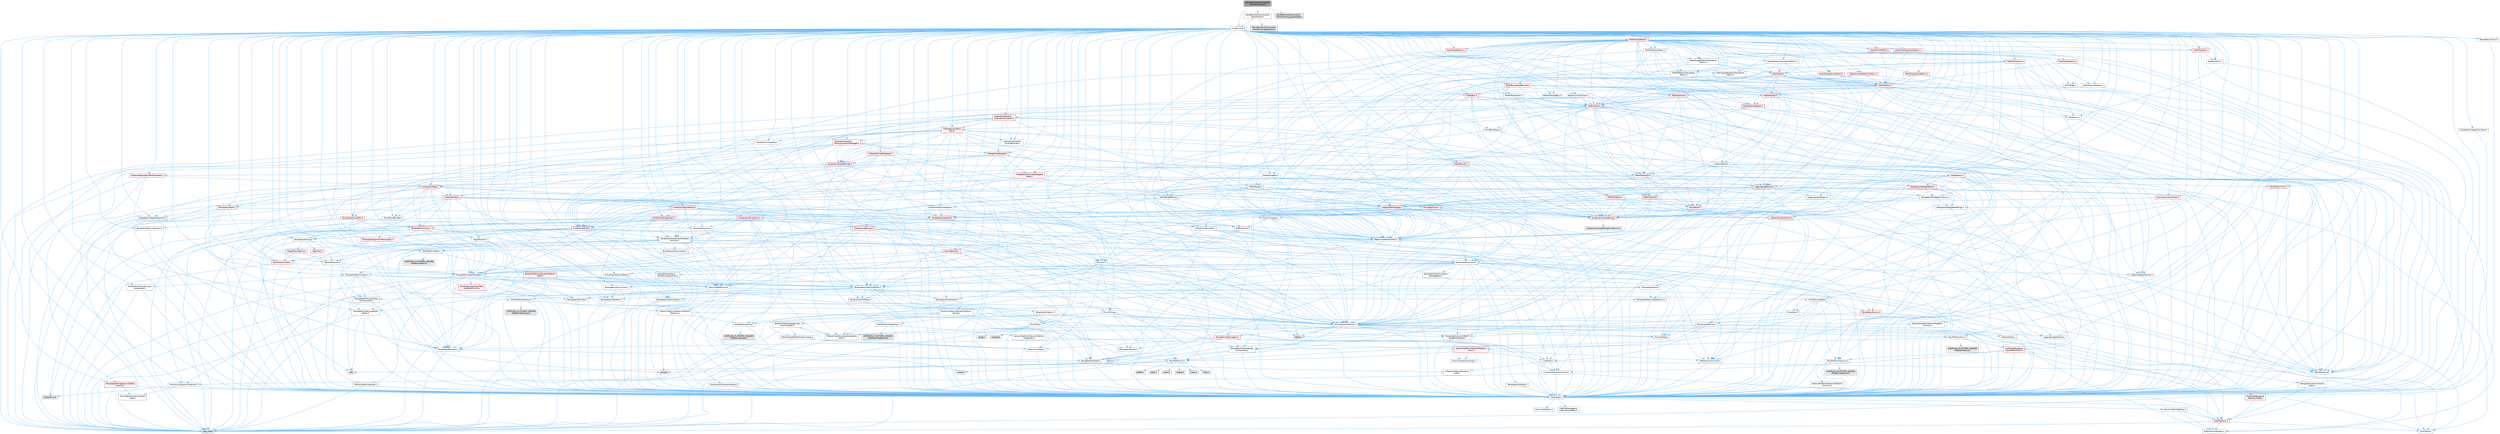 digraph "WorldPartitionRuntimeCellTransformerLog.h"
{
 // INTERACTIVE_SVG=YES
 // LATEX_PDF_SIZE
  bgcolor="transparent";
  edge [fontname=Helvetica,fontsize=10,labelfontname=Helvetica,labelfontsize=10];
  node [fontname=Helvetica,fontsize=10,shape=box,height=0.2,width=0.4];
  Node1 [id="Node000001",label="WorldPartitionRuntimeCell\lTransformerLog.h",height=0.2,width=0.4,color="gray40", fillcolor="grey60", style="filled", fontcolor="black",tooltip=" "];
  Node1 -> Node2 [id="edge1_Node000001_Node000002",color="steelblue1",style="solid",tooltip=" "];
  Node2 [id="Node000002",label="CoreMinimal.h",height=0.2,width=0.4,color="grey40", fillcolor="white", style="filled",URL="$d7/d67/CoreMinimal_8h.html",tooltip=" "];
  Node2 -> Node3 [id="edge2_Node000002_Node000003",color="steelblue1",style="solid",tooltip=" "];
  Node3 [id="Node000003",label="CoreTypes.h",height=0.2,width=0.4,color="grey40", fillcolor="white", style="filled",URL="$dc/dec/CoreTypes_8h.html",tooltip=" "];
  Node3 -> Node4 [id="edge3_Node000003_Node000004",color="steelblue1",style="solid",tooltip=" "];
  Node4 [id="Node000004",label="HAL/Platform.h",height=0.2,width=0.4,color="red", fillcolor="#FFF0F0", style="filled",URL="$d9/dd0/Platform_8h.html",tooltip=" "];
  Node4 -> Node5 [id="edge4_Node000004_Node000005",color="steelblue1",style="solid",tooltip=" "];
  Node5 [id="Node000005",label="Misc/Build.h",height=0.2,width=0.4,color="grey40", fillcolor="white", style="filled",URL="$d3/dbb/Build_8h.html",tooltip=" "];
  Node4 -> Node7 [id="edge5_Node000004_Node000007",color="steelblue1",style="solid",tooltip=" "];
  Node7 [id="Node000007",label="type_traits",height=0.2,width=0.4,color="grey60", fillcolor="#E0E0E0", style="filled",tooltip=" "];
  Node4 -> Node8 [id="edge6_Node000004_Node000008",color="steelblue1",style="solid",tooltip=" "];
  Node8 [id="Node000008",label="PreprocessorHelpers.h",height=0.2,width=0.4,color="grey40", fillcolor="white", style="filled",URL="$db/ddb/PreprocessorHelpers_8h.html",tooltip=" "];
  Node3 -> Node14 [id="edge7_Node000003_Node000014",color="steelblue1",style="solid",tooltip=" "];
  Node14 [id="Node000014",label="ProfilingDebugging\l/UMemoryDefines.h",height=0.2,width=0.4,color="grey40", fillcolor="white", style="filled",URL="$d2/da2/UMemoryDefines_8h.html",tooltip=" "];
  Node3 -> Node15 [id="edge8_Node000003_Node000015",color="steelblue1",style="solid",tooltip=" "];
  Node15 [id="Node000015",label="Misc/CoreMiscDefines.h",height=0.2,width=0.4,color="grey40", fillcolor="white", style="filled",URL="$da/d38/CoreMiscDefines_8h.html",tooltip=" "];
  Node15 -> Node4 [id="edge9_Node000015_Node000004",color="steelblue1",style="solid",tooltip=" "];
  Node15 -> Node8 [id="edge10_Node000015_Node000008",color="steelblue1",style="solid",tooltip=" "];
  Node3 -> Node16 [id="edge11_Node000003_Node000016",color="steelblue1",style="solid",tooltip=" "];
  Node16 [id="Node000016",label="Misc/CoreDefines.h",height=0.2,width=0.4,color="grey40", fillcolor="white", style="filled",URL="$d3/dd2/CoreDefines_8h.html",tooltip=" "];
  Node2 -> Node17 [id="edge12_Node000002_Node000017",color="steelblue1",style="solid",tooltip=" "];
  Node17 [id="Node000017",label="CoreFwd.h",height=0.2,width=0.4,color="grey40", fillcolor="white", style="filled",URL="$d1/d1e/CoreFwd_8h.html",tooltip=" "];
  Node17 -> Node3 [id="edge13_Node000017_Node000003",color="steelblue1",style="solid",tooltip=" "];
  Node17 -> Node18 [id="edge14_Node000017_Node000018",color="steelblue1",style="solid",tooltip=" "];
  Node18 [id="Node000018",label="Containers/ContainersFwd.h",height=0.2,width=0.4,color="grey40", fillcolor="white", style="filled",URL="$d4/d0a/ContainersFwd_8h.html",tooltip=" "];
  Node18 -> Node4 [id="edge15_Node000018_Node000004",color="steelblue1",style="solid",tooltip=" "];
  Node18 -> Node3 [id="edge16_Node000018_Node000003",color="steelblue1",style="solid",tooltip=" "];
  Node18 -> Node19 [id="edge17_Node000018_Node000019",color="steelblue1",style="solid",tooltip=" "];
  Node19 [id="Node000019",label="Traits/IsContiguousContainer.h",height=0.2,width=0.4,color="grey40", fillcolor="white", style="filled",URL="$d5/d3c/IsContiguousContainer_8h.html",tooltip=" "];
  Node19 -> Node3 [id="edge18_Node000019_Node000003",color="steelblue1",style="solid",tooltip=" "];
  Node19 -> Node20 [id="edge19_Node000019_Node000020",color="steelblue1",style="solid",tooltip=" "];
  Node20 [id="Node000020",label="Misc/StaticAssertComplete\lType.h",height=0.2,width=0.4,color="grey40", fillcolor="white", style="filled",URL="$d5/d4e/StaticAssertCompleteType_8h.html",tooltip=" "];
  Node19 -> Node21 [id="edge20_Node000019_Node000021",color="steelblue1",style="solid",tooltip=" "];
  Node21 [id="Node000021",label="initializer_list",height=0.2,width=0.4,color="grey60", fillcolor="#E0E0E0", style="filled",tooltip=" "];
  Node17 -> Node22 [id="edge21_Node000017_Node000022",color="steelblue1",style="solid",tooltip=" "];
  Node22 [id="Node000022",label="Math/MathFwd.h",height=0.2,width=0.4,color="grey40", fillcolor="white", style="filled",URL="$d2/d10/MathFwd_8h.html",tooltip=" "];
  Node22 -> Node4 [id="edge22_Node000022_Node000004",color="steelblue1",style="solid",tooltip=" "];
  Node17 -> Node23 [id="edge23_Node000017_Node000023",color="steelblue1",style="solid",tooltip=" "];
  Node23 [id="Node000023",label="UObject/UObjectHierarchy\lFwd.h",height=0.2,width=0.4,color="grey40", fillcolor="white", style="filled",URL="$d3/d13/UObjectHierarchyFwd_8h.html",tooltip=" "];
  Node2 -> Node23 [id="edge24_Node000002_Node000023",color="steelblue1",style="solid",tooltip=" "];
  Node2 -> Node18 [id="edge25_Node000002_Node000018",color="steelblue1",style="solid",tooltip=" "];
  Node2 -> Node24 [id="edge26_Node000002_Node000024",color="steelblue1",style="solid",tooltip=" "];
  Node24 [id="Node000024",label="Misc/VarArgs.h",height=0.2,width=0.4,color="grey40", fillcolor="white", style="filled",URL="$d5/d6f/VarArgs_8h.html",tooltip=" "];
  Node24 -> Node3 [id="edge27_Node000024_Node000003",color="steelblue1",style="solid",tooltip=" "];
  Node2 -> Node25 [id="edge28_Node000002_Node000025",color="steelblue1",style="solid",tooltip=" "];
  Node25 [id="Node000025",label="Logging/LogVerbosity.h",height=0.2,width=0.4,color="grey40", fillcolor="white", style="filled",URL="$d2/d8f/LogVerbosity_8h.html",tooltip=" "];
  Node25 -> Node3 [id="edge29_Node000025_Node000003",color="steelblue1",style="solid",tooltip=" "];
  Node2 -> Node26 [id="edge30_Node000002_Node000026",color="steelblue1",style="solid",tooltip=" "];
  Node26 [id="Node000026",label="Misc/OutputDevice.h",height=0.2,width=0.4,color="grey40", fillcolor="white", style="filled",URL="$d7/d32/OutputDevice_8h.html",tooltip=" "];
  Node26 -> Node17 [id="edge31_Node000026_Node000017",color="steelblue1",style="solid",tooltip=" "];
  Node26 -> Node3 [id="edge32_Node000026_Node000003",color="steelblue1",style="solid",tooltip=" "];
  Node26 -> Node25 [id="edge33_Node000026_Node000025",color="steelblue1",style="solid",tooltip=" "];
  Node26 -> Node24 [id="edge34_Node000026_Node000024",color="steelblue1",style="solid",tooltip=" "];
  Node26 -> Node27 [id="edge35_Node000026_Node000027",color="steelblue1",style="solid",tooltip=" "];
  Node27 [id="Node000027",label="Templates/IsArrayOrRefOf\lTypeByPredicate.h",height=0.2,width=0.4,color="grey40", fillcolor="white", style="filled",URL="$d6/da1/IsArrayOrRefOfTypeByPredicate_8h.html",tooltip=" "];
  Node27 -> Node3 [id="edge36_Node000027_Node000003",color="steelblue1",style="solid",tooltip=" "];
  Node26 -> Node28 [id="edge37_Node000026_Node000028",color="steelblue1",style="solid",tooltip=" "];
  Node28 [id="Node000028",label="Templates/IsValidVariadic\lFunctionArg.h",height=0.2,width=0.4,color="grey40", fillcolor="white", style="filled",URL="$d0/dc8/IsValidVariadicFunctionArg_8h.html",tooltip=" "];
  Node28 -> Node3 [id="edge38_Node000028_Node000003",color="steelblue1",style="solid",tooltip=" "];
  Node28 -> Node29 [id="edge39_Node000028_Node000029",color="steelblue1",style="solid",tooltip=" "];
  Node29 [id="Node000029",label="IsEnum.h",height=0.2,width=0.4,color="grey40", fillcolor="white", style="filled",URL="$d4/de5/IsEnum_8h.html",tooltip=" "];
  Node28 -> Node7 [id="edge40_Node000028_Node000007",color="steelblue1",style="solid",tooltip=" "];
  Node26 -> Node30 [id="edge41_Node000026_Node000030",color="steelblue1",style="solid",tooltip=" "];
  Node30 [id="Node000030",label="Traits/IsCharEncodingCompatible\lWith.h",height=0.2,width=0.4,color="grey40", fillcolor="white", style="filled",URL="$df/dd1/IsCharEncodingCompatibleWith_8h.html",tooltip=" "];
  Node30 -> Node7 [id="edge42_Node000030_Node000007",color="steelblue1",style="solid",tooltip=" "];
  Node30 -> Node31 [id="edge43_Node000030_Node000031",color="steelblue1",style="solid",tooltip=" "];
  Node31 [id="Node000031",label="Traits/IsCharType.h",height=0.2,width=0.4,color="grey40", fillcolor="white", style="filled",URL="$db/d51/IsCharType_8h.html",tooltip=" "];
  Node31 -> Node3 [id="edge44_Node000031_Node000003",color="steelblue1",style="solid",tooltip=" "];
  Node2 -> Node32 [id="edge45_Node000002_Node000032",color="steelblue1",style="solid",tooltip=" "];
  Node32 [id="Node000032",label="HAL/PlatformCrt.h",height=0.2,width=0.4,color="grey40", fillcolor="white", style="filled",URL="$d8/d75/PlatformCrt_8h.html",tooltip=" "];
  Node32 -> Node33 [id="edge46_Node000032_Node000033",color="steelblue1",style="solid",tooltip=" "];
  Node33 [id="Node000033",label="new",height=0.2,width=0.4,color="grey60", fillcolor="#E0E0E0", style="filled",tooltip=" "];
  Node32 -> Node34 [id="edge47_Node000032_Node000034",color="steelblue1",style="solid",tooltip=" "];
  Node34 [id="Node000034",label="wchar.h",height=0.2,width=0.4,color="grey60", fillcolor="#E0E0E0", style="filled",tooltip=" "];
  Node32 -> Node35 [id="edge48_Node000032_Node000035",color="steelblue1",style="solid",tooltip=" "];
  Node35 [id="Node000035",label="stddef.h",height=0.2,width=0.4,color="grey60", fillcolor="#E0E0E0", style="filled",tooltip=" "];
  Node32 -> Node36 [id="edge49_Node000032_Node000036",color="steelblue1",style="solid",tooltip=" "];
  Node36 [id="Node000036",label="stdlib.h",height=0.2,width=0.4,color="grey60", fillcolor="#E0E0E0", style="filled",tooltip=" "];
  Node32 -> Node37 [id="edge50_Node000032_Node000037",color="steelblue1",style="solid",tooltip=" "];
  Node37 [id="Node000037",label="stdio.h",height=0.2,width=0.4,color="grey60", fillcolor="#E0E0E0", style="filled",tooltip=" "];
  Node32 -> Node38 [id="edge51_Node000032_Node000038",color="steelblue1",style="solid",tooltip=" "];
  Node38 [id="Node000038",label="stdarg.h",height=0.2,width=0.4,color="grey60", fillcolor="#E0E0E0", style="filled",tooltip=" "];
  Node32 -> Node39 [id="edge52_Node000032_Node000039",color="steelblue1",style="solid",tooltip=" "];
  Node39 [id="Node000039",label="math.h",height=0.2,width=0.4,color="grey60", fillcolor="#E0E0E0", style="filled",tooltip=" "];
  Node32 -> Node40 [id="edge53_Node000032_Node000040",color="steelblue1",style="solid",tooltip=" "];
  Node40 [id="Node000040",label="float.h",height=0.2,width=0.4,color="grey60", fillcolor="#E0E0E0", style="filled",tooltip=" "];
  Node32 -> Node41 [id="edge54_Node000032_Node000041",color="steelblue1",style="solid",tooltip=" "];
  Node41 [id="Node000041",label="string.h",height=0.2,width=0.4,color="grey60", fillcolor="#E0E0E0", style="filled",tooltip=" "];
  Node2 -> Node42 [id="edge55_Node000002_Node000042",color="steelblue1",style="solid",tooltip=" "];
  Node42 [id="Node000042",label="HAL/PlatformMisc.h",height=0.2,width=0.4,color="grey40", fillcolor="white", style="filled",URL="$d0/df5/PlatformMisc_8h.html",tooltip=" "];
  Node42 -> Node3 [id="edge56_Node000042_Node000003",color="steelblue1",style="solid",tooltip=" "];
  Node42 -> Node43 [id="edge57_Node000042_Node000043",color="steelblue1",style="solid",tooltip=" "];
  Node43 [id="Node000043",label="GenericPlatform/GenericPlatform\lMisc.h",height=0.2,width=0.4,color="red", fillcolor="#FFF0F0", style="filled",URL="$db/d9a/GenericPlatformMisc_8h.html",tooltip=" "];
  Node43 -> Node17 [id="edge58_Node000043_Node000017",color="steelblue1",style="solid",tooltip=" "];
  Node43 -> Node3 [id="edge59_Node000043_Node000003",color="steelblue1",style="solid",tooltip=" "];
  Node43 -> Node32 [id="edge60_Node000043_Node000032",color="steelblue1",style="solid",tooltip=" "];
  Node43 -> Node47 [id="edge61_Node000043_Node000047",color="steelblue1",style="solid",tooltip=" "];
  Node47 [id="Node000047",label="Math/NumericLimits.h",height=0.2,width=0.4,color="grey40", fillcolor="white", style="filled",URL="$df/d1b/NumericLimits_8h.html",tooltip=" "];
  Node47 -> Node3 [id="edge62_Node000047_Node000003",color="steelblue1",style="solid",tooltip=" "];
  Node43 -> Node48 [id="edge63_Node000043_Node000048",color="steelblue1",style="solid",tooltip=" "];
  Node48 [id="Node000048",label="Misc/CompressionFlags.h",height=0.2,width=0.4,color="grey40", fillcolor="white", style="filled",URL="$d9/d76/CompressionFlags_8h.html",tooltip=" "];
  Node42 -> Node52 [id="edge64_Node000042_Node000052",color="steelblue1",style="solid",tooltip=" "];
  Node52 [id="Node000052",label="COMPILED_PLATFORM_HEADER\l(PlatformMisc.h)",height=0.2,width=0.4,color="grey60", fillcolor="#E0E0E0", style="filled",tooltip=" "];
  Node42 -> Node53 [id="edge65_Node000042_Node000053",color="steelblue1",style="solid",tooltip=" "];
  Node53 [id="Node000053",label="ProfilingDebugging\l/CpuProfilerTrace.h",height=0.2,width=0.4,color="red", fillcolor="#FFF0F0", style="filled",URL="$da/dcb/CpuProfilerTrace_8h.html",tooltip=" "];
  Node53 -> Node3 [id="edge66_Node000053_Node000003",color="steelblue1",style="solid",tooltip=" "];
  Node53 -> Node18 [id="edge67_Node000053_Node000018",color="steelblue1",style="solid",tooltip=" "];
  Node53 -> Node54 [id="edge68_Node000053_Node000054",color="steelblue1",style="solid",tooltip=" "];
  Node54 [id="Node000054",label="HAL/PlatformAtomics.h",height=0.2,width=0.4,color="grey40", fillcolor="white", style="filled",URL="$d3/d36/PlatformAtomics_8h.html",tooltip=" "];
  Node54 -> Node3 [id="edge69_Node000054_Node000003",color="steelblue1",style="solid",tooltip=" "];
  Node54 -> Node55 [id="edge70_Node000054_Node000055",color="steelblue1",style="solid",tooltip=" "];
  Node55 [id="Node000055",label="GenericPlatform/GenericPlatform\lAtomics.h",height=0.2,width=0.4,color="grey40", fillcolor="white", style="filled",URL="$da/d72/GenericPlatformAtomics_8h.html",tooltip=" "];
  Node55 -> Node3 [id="edge71_Node000055_Node000003",color="steelblue1",style="solid",tooltip=" "];
  Node54 -> Node56 [id="edge72_Node000054_Node000056",color="steelblue1",style="solid",tooltip=" "];
  Node56 [id="Node000056",label="COMPILED_PLATFORM_HEADER\l(PlatformAtomics.h)",height=0.2,width=0.4,color="grey60", fillcolor="#E0E0E0", style="filled",tooltip=" "];
  Node53 -> Node8 [id="edge73_Node000053_Node000008",color="steelblue1",style="solid",tooltip=" "];
  Node53 -> Node5 [id="edge74_Node000053_Node000005",color="steelblue1",style="solid",tooltip=" "];
  Node2 -> Node61 [id="edge75_Node000002_Node000061",color="steelblue1",style="solid",tooltip=" "];
  Node61 [id="Node000061",label="Misc/AssertionMacros.h",height=0.2,width=0.4,color="grey40", fillcolor="white", style="filled",URL="$d0/dfa/AssertionMacros_8h.html",tooltip=" "];
  Node61 -> Node3 [id="edge76_Node000061_Node000003",color="steelblue1",style="solid",tooltip=" "];
  Node61 -> Node4 [id="edge77_Node000061_Node000004",color="steelblue1",style="solid",tooltip=" "];
  Node61 -> Node42 [id="edge78_Node000061_Node000042",color="steelblue1",style="solid",tooltip=" "];
  Node61 -> Node8 [id="edge79_Node000061_Node000008",color="steelblue1",style="solid",tooltip=" "];
  Node61 -> Node62 [id="edge80_Node000061_Node000062",color="steelblue1",style="solid",tooltip=" "];
  Node62 [id="Node000062",label="Templates/EnableIf.h",height=0.2,width=0.4,color="grey40", fillcolor="white", style="filled",URL="$d7/d60/EnableIf_8h.html",tooltip=" "];
  Node62 -> Node3 [id="edge81_Node000062_Node000003",color="steelblue1",style="solid",tooltip=" "];
  Node61 -> Node27 [id="edge82_Node000061_Node000027",color="steelblue1",style="solid",tooltip=" "];
  Node61 -> Node28 [id="edge83_Node000061_Node000028",color="steelblue1",style="solid",tooltip=" "];
  Node61 -> Node30 [id="edge84_Node000061_Node000030",color="steelblue1",style="solid",tooltip=" "];
  Node61 -> Node24 [id="edge85_Node000061_Node000024",color="steelblue1",style="solid",tooltip=" "];
  Node61 -> Node63 [id="edge86_Node000061_Node000063",color="steelblue1",style="solid",tooltip=" "];
  Node63 [id="Node000063",label="String/FormatStringSan.h",height=0.2,width=0.4,color="red", fillcolor="#FFF0F0", style="filled",URL="$d3/d8b/FormatStringSan_8h.html",tooltip=" "];
  Node63 -> Node7 [id="edge87_Node000063_Node000007",color="steelblue1",style="solid",tooltip=" "];
  Node63 -> Node3 [id="edge88_Node000063_Node000003",color="steelblue1",style="solid",tooltip=" "];
  Node63 -> Node64 [id="edge89_Node000063_Node000064",color="steelblue1",style="solid",tooltip=" "];
  Node64 [id="Node000064",label="Templates/Requires.h",height=0.2,width=0.4,color="grey40", fillcolor="white", style="filled",URL="$dc/d96/Requires_8h.html",tooltip=" "];
  Node64 -> Node62 [id="edge90_Node000064_Node000062",color="steelblue1",style="solid",tooltip=" "];
  Node64 -> Node7 [id="edge91_Node000064_Node000007",color="steelblue1",style="solid",tooltip=" "];
  Node63 -> Node65 [id="edge92_Node000063_Node000065",color="steelblue1",style="solid",tooltip=" "];
  Node65 [id="Node000065",label="Templates/Identity.h",height=0.2,width=0.4,color="grey40", fillcolor="white", style="filled",URL="$d0/dd5/Identity_8h.html",tooltip=" "];
  Node63 -> Node28 [id="edge93_Node000063_Node000028",color="steelblue1",style="solid",tooltip=" "];
  Node63 -> Node31 [id="edge94_Node000063_Node000031",color="steelblue1",style="solid",tooltip=" "];
  Node63 -> Node18 [id="edge95_Node000063_Node000018",color="steelblue1",style="solid",tooltip=" "];
  Node61 -> Node69 [id="edge96_Node000061_Node000069",color="steelblue1",style="solid",tooltip=" "];
  Node69 [id="Node000069",label="atomic",height=0.2,width=0.4,color="grey60", fillcolor="#E0E0E0", style="filled",tooltip=" "];
  Node2 -> Node70 [id="edge97_Node000002_Node000070",color="steelblue1",style="solid",tooltip=" "];
  Node70 [id="Node000070",label="Templates/IsPointer.h",height=0.2,width=0.4,color="grey40", fillcolor="white", style="filled",URL="$d7/d05/IsPointer_8h.html",tooltip=" "];
  Node70 -> Node3 [id="edge98_Node000070_Node000003",color="steelblue1",style="solid",tooltip=" "];
  Node2 -> Node71 [id="edge99_Node000002_Node000071",color="steelblue1",style="solid",tooltip=" "];
  Node71 [id="Node000071",label="HAL/PlatformMemory.h",height=0.2,width=0.4,color="grey40", fillcolor="white", style="filled",URL="$de/d68/PlatformMemory_8h.html",tooltip=" "];
  Node71 -> Node3 [id="edge100_Node000071_Node000003",color="steelblue1",style="solid",tooltip=" "];
  Node71 -> Node72 [id="edge101_Node000071_Node000072",color="steelblue1",style="solid",tooltip=" "];
  Node72 [id="Node000072",label="GenericPlatform/GenericPlatform\lMemory.h",height=0.2,width=0.4,color="grey40", fillcolor="white", style="filled",URL="$dd/d22/GenericPlatformMemory_8h.html",tooltip=" "];
  Node72 -> Node17 [id="edge102_Node000072_Node000017",color="steelblue1",style="solid",tooltip=" "];
  Node72 -> Node3 [id="edge103_Node000072_Node000003",color="steelblue1",style="solid",tooltip=" "];
  Node72 -> Node73 [id="edge104_Node000072_Node000073",color="steelblue1",style="solid",tooltip=" "];
  Node73 [id="Node000073",label="HAL/PlatformString.h",height=0.2,width=0.4,color="grey40", fillcolor="white", style="filled",URL="$db/db5/PlatformString_8h.html",tooltip=" "];
  Node73 -> Node3 [id="edge105_Node000073_Node000003",color="steelblue1",style="solid",tooltip=" "];
  Node73 -> Node74 [id="edge106_Node000073_Node000074",color="steelblue1",style="solid",tooltip=" "];
  Node74 [id="Node000074",label="COMPILED_PLATFORM_HEADER\l(PlatformString.h)",height=0.2,width=0.4,color="grey60", fillcolor="#E0E0E0", style="filled",tooltip=" "];
  Node72 -> Node41 [id="edge107_Node000072_Node000041",color="steelblue1",style="solid",tooltip=" "];
  Node72 -> Node34 [id="edge108_Node000072_Node000034",color="steelblue1",style="solid",tooltip=" "];
  Node71 -> Node75 [id="edge109_Node000071_Node000075",color="steelblue1",style="solid",tooltip=" "];
  Node75 [id="Node000075",label="COMPILED_PLATFORM_HEADER\l(PlatformMemory.h)",height=0.2,width=0.4,color="grey60", fillcolor="#E0E0E0", style="filled",tooltip=" "];
  Node2 -> Node54 [id="edge110_Node000002_Node000054",color="steelblue1",style="solid",tooltip=" "];
  Node2 -> Node76 [id="edge111_Node000002_Node000076",color="steelblue1",style="solid",tooltip=" "];
  Node76 [id="Node000076",label="Misc/Exec.h",height=0.2,width=0.4,color="grey40", fillcolor="white", style="filled",URL="$de/ddb/Exec_8h.html",tooltip=" "];
  Node76 -> Node3 [id="edge112_Node000076_Node000003",color="steelblue1",style="solid",tooltip=" "];
  Node76 -> Node61 [id="edge113_Node000076_Node000061",color="steelblue1",style="solid",tooltip=" "];
  Node2 -> Node77 [id="edge114_Node000002_Node000077",color="steelblue1",style="solid",tooltip=" "];
  Node77 [id="Node000077",label="HAL/MemoryBase.h",height=0.2,width=0.4,color="grey40", fillcolor="white", style="filled",URL="$d6/d9f/MemoryBase_8h.html",tooltip=" "];
  Node77 -> Node3 [id="edge115_Node000077_Node000003",color="steelblue1",style="solid",tooltip=" "];
  Node77 -> Node54 [id="edge116_Node000077_Node000054",color="steelblue1",style="solid",tooltip=" "];
  Node77 -> Node32 [id="edge117_Node000077_Node000032",color="steelblue1",style="solid",tooltip=" "];
  Node77 -> Node76 [id="edge118_Node000077_Node000076",color="steelblue1",style="solid",tooltip=" "];
  Node77 -> Node26 [id="edge119_Node000077_Node000026",color="steelblue1",style="solid",tooltip=" "];
  Node77 -> Node78 [id="edge120_Node000077_Node000078",color="steelblue1",style="solid",tooltip=" "];
  Node78 [id="Node000078",label="Templates/Atomic.h",height=0.2,width=0.4,color="red", fillcolor="#FFF0F0", style="filled",URL="$d3/d91/Atomic_8h.html",tooltip=" "];
  Node78 -> Node86 [id="edge121_Node000078_Node000086",color="steelblue1",style="solid",tooltip=" "];
  Node86 [id="Node000086",label="Traits/IntType.h",height=0.2,width=0.4,color="grey40", fillcolor="white", style="filled",URL="$d7/deb/IntType_8h.html",tooltip=" "];
  Node86 -> Node4 [id="edge122_Node000086_Node000004",color="steelblue1",style="solid",tooltip=" "];
  Node78 -> Node69 [id="edge123_Node000078_Node000069",color="steelblue1",style="solid",tooltip=" "];
  Node2 -> Node87 [id="edge124_Node000002_Node000087",color="steelblue1",style="solid",tooltip=" "];
  Node87 [id="Node000087",label="HAL/UnrealMemory.h",height=0.2,width=0.4,color="grey40", fillcolor="white", style="filled",URL="$d9/d96/UnrealMemory_8h.html",tooltip=" "];
  Node87 -> Node3 [id="edge125_Node000087_Node000003",color="steelblue1",style="solid",tooltip=" "];
  Node87 -> Node72 [id="edge126_Node000087_Node000072",color="steelblue1",style="solid",tooltip=" "];
  Node87 -> Node77 [id="edge127_Node000087_Node000077",color="steelblue1",style="solid",tooltip=" "];
  Node87 -> Node71 [id="edge128_Node000087_Node000071",color="steelblue1",style="solid",tooltip=" "];
  Node87 -> Node88 [id="edge129_Node000087_Node000088",color="steelblue1",style="solid",tooltip=" "];
  Node88 [id="Node000088",label="ProfilingDebugging\l/MemoryTrace.h",height=0.2,width=0.4,color="red", fillcolor="#FFF0F0", style="filled",URL="$da/dd7/MemoryTrace_8h.html",tooltip=" "];
  Node88 -> Node4 [id="edge130_Node000088_Node000004",color="steelblue1",style="solid",tooltip=" "];
  Node87 -> Node70 [id="edge131_Node000087_Node000070",color="steelblue1",style="solid",tooltip=" "];
  Node2 -> Node89 [id="edge132_Node000002_Node000089",color="steelblue1",style="solid",tooltip=" "];
  Node89 [id="Node000089",label="Templates/IsArithmetic.h",height=0.2,width=0.4,color="grey40", fillcolor="white", style="filled",URL="$d2/d5d/IsArithmetic_8h.html",tooltip=" "];
  Node89 -> Node3 [id="edge133_Node000089_Node000003",color="steelblue1",style="solid",tooltip=" "];
  Node2 -> Node83 [id="edge134_Node000002_Node000083",color="steelblue1",style="solid",tooltip=" "];
  Node83 [id="Node000083",label="Templates/AndOrNot.h",height=0.2,width=0.4,color="grey40", fillcolor="white", style="filled",URL="$db/d0a/AndOrNot_8h.html",tooltip=" "];
  Node83 -> Node3 [id="edge135_Node000083_Node000003",color="steelblue1",style="solid",tooltip=" "];
  Node2 -> Node90 [id="edge136_Node000002_Node000090",color="steelblue1",style="solid",tooltip=" "];
  Node90 [id="Node000090",label="Templates/IsPODType.h",height=0.2,width=0.4,color="grey40", fillcolor="white", style="filled",URL="$d7/db1/IsPODType_8h.html",tooltip=" "];
  Node90 -> Node3 [id="edge137_Node000090_Node000003",color="steelblue1",style="solid",tooltip=" "];
  Node2 -> Node91 [id="edge138_Node000002_Node000091",color="steelblue1",style="solid",tooltip=" "];
  Node91 [id="Node000091",label="Templates/IsUECoreType.h",height=0.2,width=0.4,color="grey40", fillcolor="white", style="filled",URL="$d1/db8/IsUECoreType_8h.html",tooltip=" "];
  Node91 -> Node3 [id="edge139_Node000091_Node000003",color="steelblue1",style="solid",tooltip=" "];
  Node91 -> Node7 [id="edge140_Node000091_Node000007",color="steelblue1",style="solid",tooltip=" "];
  Node2 -> Node84 [id="edge141_Node000002_Node000084",color="steelblue1",style="solid",tooltip=" "];
  Node84 [id="Node000084",label="Templates/IsTriviallyCopy\lConstructible.h",height=0.2,width=0.4,color="grey40", fillcolor="white", style="filled",URL="$d3/d78/IsTriviallyCopyConstructible_8h.html",tooltip=" "];
  Node84 -> Node3 [id="edge142_Node000084_Node000003",color="steelblue1",style="solid",tooltip=" "];
  Node84 -> Node7 [id="edge143_Node000084_Node000007",color="steelblue1",style="solid",tooltip=" "];
  Node2 -> Node92 [id="edge144_Node000002_Node000092",color="steelblue1",style="solid",tooltip=" "];
  Node92 [id="Node000092",label="Templates/UnrealTypeTraits.h",height=0.2,width=0.4,color="grey40", fillcolor="white", style="filled",URL="$d2/d2d/UnrealTypeTraits_8h.html",tooltip=" "];
  Node92 -> Node3 [id="edge145_Node000092_Node000003",color="steelblue1",style="solid",tooltip=" "];
  Node92 -> Node70 [id="edge146_Node000092_Node000070",color="steelblue1",style="solid",tooltip=" "];
  Node92 -> Node61 [id="edge147_Node000092_Node000061",color="steelblue1",style="solid",tooltip=" "];
  Node92 -> Node83 [id="edge148_Node000092_Node000083",color="steelblue1",style="solid",tooltip=" "];
  Node92 -> Node62 [id="edge149_Node000092_Node000062",color="steelblue1",style="solid",tooltip=" "];
  Node92 -> Node89 [id="edge150_Node000092_Node000089",color="steelblue1",style="solid",tooltip=" "];
  Node92 -> Node29 [id="edge151_Node000092_Node000029",color="steelblue1",style="solid",tooltip=" "];
  Node92 -> Node93 [id="edge152_Node000092_Node000093",color="steelblue1",style="solid",tooltip=" "];
  Node93 [id="Node000093",label="Templates/Models.h",height=0.2,width=0.4,color="grey40", fillcolor="white", style="filled",URL="$d3/d0c/Models_8h.html",tooltip=" "];
  Node93 -> Node65 [id="edge153_Node000093_Node000065",color="steelblue1",style="solid",tooltip=" "];
  Node92 -> Node90 [id="edge154_Node000092_Node000090",color="steelblue1",style="solid",tooltip=" "];
  Node92 -> Node91 [id="edge155_Node000092_Node000091",color="steelblue1",style="solid",tooltip=" "];
  Node92 -> Node84 [id="edge156_Node000092_Node000084",color="steelblue1",style="solid",tooltip=" "];
  Node2 -> Node62 [id="edge157_Node000002_Node000062",color="steelblue1",style="solid",tooltip=" "];
  Node2 -> Node94 [id="edge158_Node000002_Node000094",color="steelblue1",style="solid",tooltip=" "];
  Node94 [id="Node000094",label="Templates/RemoveReference.h",height=0.2,width=0.4,color="grey40", fillcolor="white", style="filled",URL="$da/dbe/RemoveReference_8h.html",tooltip=" "];
  Node94 -> Node3 [id="edge159_Node000094_Node000003",color="steelblue1",style="solid",tooltip=" "];
  Node2 -> Node95 [id="edge160_Node000002_Node000095",color="steelblue1",style="solid",tooltip=" "];
  Node95 [id="Node000095",label="Templates/IntegralConstant.h",height=0.2,width=0.4,color="grey40", fillcolor="white", style="filled",URL="$db/d1b/IntegralConstant_8h.html",tooltip=" "];
  Node95 -> Node3 [id="edge161_Node000095_Node000003",color="steelblue1",style="solid",tooltip=" "];
  Node2 -> Node96 [id="edge162_Node000002_Node000096",color="steelblue1",style="solid",tooltip=" "];
  Node96 [id="Node000096",label="Templates/IsClass.h",height=0.2,width=0.4,color="grey40", fillcolor="white", style="filled",URL="$db/dcb/IsClass_8h.html",tooltip=" "];
  Node96 -> Node3 [id="edge163_Node000096_Node000003",color="steelblue1",style="solid",tooltip=" "];
  Node2 -> Node97 [id="edge164_Node000002_Node000097",color="steelblue1",style="solid",tooltip=" "];
  Node97 [id="Node000097",label="Templates/TypeCompatible\lBytes.h",height=0.2,width=0.4,color="grey40", fillcolor="white", style="filled",URL="$df/d0a/TypeCompatibleBytes_8h.html",tooltip=" "];
  Node97 -> Node3 [id="edge165_Node000097_Node000003",color="steelblue1",style="solid",tooltip=" "];
  Node97 -> Node41 [id="edge166_Node000097_Node000041",color="steelblue1",style="solid",tooltip=" "];
  Node97 -> Node33 [id="edge167_Node000097_Node000033",color="steelblue1",style="solid",tooltip=" "];
  Node97 -> Node7 [id="edge168_Node000097_Node000007",color="steelblue1",style="solid",tooltip=" "];
  Node2 -> Node19 [id="edge169_Node000002_Node000019",color="steelblue1",style="solid",tooltip=" "];
  Node2 -> Node98 [id="edge170_Node000002_Node000098",color="steelblue1",style="solid",tooltip=" "];
  Node98 [id="Node000098",label="Templates/UnrealTemplate.h",height=0.2,width=0.4,color="grey40", fillcolor="white", style="filled",URL="$d4/d24/UnrealTemplate_8h.html",tooltip=" "];
  Node98 -> Node3 [id="edge171_Node000098_Node000003",color="steelblue1",style="solid",tooltip=" "];
  Node98 -> Node70 [id="edge172_Node000098_Node000070",color="steelblue1",style="solid",tooltip=" "];
  Node98 -> Node87 [id="edge173_Node000098_Node000087",color="steelblue1",style="solid",tooltip=" "];
  Node98 -> Node99 [id="edge174_Node000098_Node000099",color="steelblue1",style="solid",tooltip=" "];
  Node99 [id="Node000099",label="Templates/CopyQualifiers\lAndRefsFromTo.h",height=0.2,width=0.4,color="red", fillcolor="#FFF0F0", style="filled",URL="$d3/db3/CopyQualifiersAndRefsFromTo_8h.html",tooltip=" "];
  Node98 -> Node92 [id="edge175_Node000098_Node000092",color="steelblue1",style="solid",tooltip=" "];
  Node98 -> Node94 [id="edge176_Node000098_Node000094",color="steelblue1",style="solid",tooltip=" "];
  Node98 -> Node64 [id="edge177_Node000098_Node000064",color="steelblue1",style="solid",tooltip=" "];
  Node98 -> Node97 [id="edge178_Node000098_Node000097",color="steelblue1",style="solid",tooltip=" "];
  Node98 -> Node65 [id="edge179_Node000098_Node000065",color="steelblue1",style="solid",tooltip=" "];
  Node98 -> Node19 [id="edge180_Node000098_Node000019",color="steelblue1",style="solid",tooltip=" "];
  Node98 -> Node101 [id="edge181_Node000098_Node000101",color="steelblue1",style="solid",tooltip=" "];
  Node101 [id="Node000101",label="Traits/UseBitwiseSwap.h",height=0.2,width=0.4,color="grey40", fillcolor="white", style="filled",URL="$db/df3/UseBitwiseSwap_8h.html",tooltip=" "];
  Node101 -> Node3 [id="edge182_Node000101_Node000003",color="steelblue1",style="solid",tooltip=" "];
  Node101 -> Node7 [id="edge183_Node000101_Node000007",color="steelblue1",style="solid",tooltip=" "];
  Node98 -> Node7 [id="edge184_Node000098_Node000007",color="steelblue1",style="solid",tooltip=" "];
  Node2 -> Node47 [id="edge185_Node000002_Node000047",color="steelblue1",style="solid",tooltip=" "];
  Node2 -> Node102 [id="edge186_Node000002_Node000102",color="steelblue1",style="solid",tooltip=" "];
  Node102 [id="Node000102",label="HAL/PlatformMath.h",height=0.2,width=0.4,color="grey40", fillcolor="white", style="filled",URL="$dc/d53/PlatformMath_8h.html",tooltip=" "];
  Node102 -> Node3 [id="edge187_Node000102_Node000003",color="steelblue1",style="solid",tooltip=" "];
  Node102 -> Node103 [id="edge188_Node000102_Node000103",color="steelblue1",style="solid",tooltip=" "];
  Node103 [id="Node000103",label="GenericPlatform/GenericPlatform\lMath.h",height=0.2,width=0.4,color="red", fillcolor="#FFF0F0", style="filled",URL="$d5/d79/GenericPlatformMath_8h.html",tooltip=" "];
  Node103 -> Node3 [id="edge189_Node000103_Node000003",color="steelblue1",style="solid",tooltip=" "];
  Node103 -> Node18 [id="edge190_Node000103_Node000018",color="steelblue1",style="solid",tooltip=" "];
  Node103 -> Node32 [id="edge191_Node000103_Node000032",color="steelblue1",style="solid",tooltip=" "];
  Node103 -> Node83 [id="edge192_Node000103_Node000083",color="steelblue1",style="solid",tooltip=" "];
  Node103 -> Node104 [id="edge193_Node000103_Node000104",color="steelblue1",style="solid",tooltip=" "];
  Node104 [id="Node000104",label="Templates/Decay.h",height=0.2,width=0.4,color="grey40", fillcolor="white", style="filled",URL="$dd/d0f/Decay_8h.html",tooltip=" "];
  Node104 -> Node3 [id="edge194_Node000104_Node000003",color="steelblue1",style="solid",tooltip=" "];
  Node104 -> Node94 [id="edge195_Node000104_Node000094",color="steelblue1",style="solid",tooltip=" "];
  Node104 -> Node7 [id="edge196_Node000104_Node000007",color="steelblue1",style="solid",tooltip=" "];
  Node103 -> Node92 [id="edge197_Node000103_Node000092",color="steelblue1",style="solid",tooltip=" "];
  Node103 -> Node64 [id="edge198_Node000103_Node000064",color="steelblue1",style="solid",tooltip=" "];
  Node103 -> Node97 [id="edge199_Node000103_Node000097",color="steelblue1",style="solid",tooltip=" "];
  Node103 -> Node7 [id="edge200_Node000103_Node000007",color="steelblue1",style="solid",tooltip=" "];
  Node102 -> Node109 [id="edge201_Node000102_Node000109",color="steelblue1",style="solid",tooltip=" "];
  Node109 [id="Node000109",label="COMPILED_PLATFORM_HEADER\l(PlatformMath.h)",height=0.2,width=0.4,color="grey60", fillcolor="#E0E0E0", style="filled",tooltip=" "];
  Node2 -> Node85 [id="edge202_Node000002_Node000085",color="steelblue1",style="solid",tooltip=" "];
  Node85 [id="Node000085",label="Templates/IsTriviallyCopy\lAssignable.h",height=0.2,width=0.4,color="grey40", fillcolor="white", style="filled",URL="$d2/df2/IsTriviallyCopyAssignable_8h.html",tooltip=" "];
  Node85 -> Node3 [id="edge203_Node000085_Node000003",color="steelblue1",style="solid",tooltip=" "];
  Node85 -> Node7 [id="edge204_Node000085_Node000007",color="steelblue1",style="solid",tooltip=" "];
  Node2 -> Node110 [id="edge205_Node000002_Node000110",color="steelblue1",style="solid",tooltip=" "];
  Node110 [id="Node000110",label="Templates/MemoryOps.h",height=0.2,width=0.4,color="grey40", fillcolor="white", style="filled",URL="$db/dea/MemoryOps_8h.html",tooltip=" "];
  Node110 -> Node3 [id="edge206_Node000110_Node000003",color="steelblue1",style="solid",tooltip=" "];
  Node110 -> Node87 [id="edge207_Node000110_Node000087",color="steelblue1",style="solid",tooltip=" "];
  Node110 -> Node85 [id="edge208_Node000110_Node000085",color="steelblue1",style="solid",tooltip=" "];
  Node110 -> Node84 [id="edge209_Node000110_Node000084",color="steelblue1",style="solid",tooltip=" "];
  Node110 -> Node64 [id="edge210_Node000110_Node000064",color="steelblue1",style="solid",tooltip=" "];
  Node110 -> Node92 [id="edge211_Node000110_Node000092",color="steelblue1",style="solid",tooltip=" "];
  Node110 -> Node101 [id="edge212_Node000110_Node000101",color="steelblue1",style="solid",tooltip=" "];
  Node110 -> Node33 [id="edge213_Node000110_Node000033",color="steelblue1",style="solid",tooltip=" "];
  Node110 -> Node7 [id="edge214_Node000110_Node000007",color="steelblue1",style="solid",tooltip=" "];
  Node2 -> Node111 [id="edge215_Node000002_Node000111",color="steelblue1",style="solid",tooltip=" "];
  Node111 [id="Node000111",label="Containers/ContainerAllocation\lPolicies.h",height=0.2,width=0.4,color="grey40", fillcolor="white", style="filled",URL="$d7/dff/ContainerAllocationPolicies_8h.html",tooltip=" "];
  Node111 -> Node3 [id="edge216_Node000111_Node000003",color="steelblue1",style="solid",tooltip=" "];
  Node111 -> Node112 [id="edge217_Node000111_Node000112",color="steelblue1",style="solid",tooltip=" "];
  Node112 [id="Node000112",label="Containers/ContainerHelpers.h",height=0.2,width=0.4,color="grey40", fillcolor="white", style="filled",URL="$d7/d33/ContainerHelpers_8h.html",tooltip=" "];
  Node112 -> Node3 [id="edge218_Node000112_Node000003",color="steelblue1",style="solid",tooltip=" "];
  Node111 -> Node111 [id="edge219_Node000111_Node000111",color="steelblue1",style="solid",tooltip=" "];
  Node111 -> Node102 [id="edge220_Node000111_Node000102",color="steelblue1",style="solid",tooltip=" "];
  Node111 -> Node87 [id="edge221_Node000111_Node000087",color="steelblue1",style="solid",tooltip=" "];
  Node111 -> Node47 [id="edge222_Node000111_Node000047",color="steelblue1",style="solid",tooltip=" "];
  Node111 -> Node61 [id="edge223_Node000111_Node000061",color="steelblue1",style="solid",tooltip=" "];
  Node111 -> Node113 [id="edge224_Node000111_Node000113",color="steelblue1",style="solid",tooltip=" "];
  Node113 [id="Node000113",label="Templates/IsPolymorphic.h",height=0.2,width=0.4,color="grey40", fillcolor="white", style="filled",URL="$dc/d20/IsPolymorphic_8h.html",tooltip=" "];
  Node111 -> Node110 [id="edge225_Node000111_Node000110",color="steelblue1",style="solid",tooltip=" "];
  Node111 -> Node97 [id="edge226_Node000111_Node000097",color="steelblue1",style="solid",tooltip=" "];
  Node111 -> Node7 [id="edge227_Node000111_Node000007",color="steelblue1",style="solid",tooltip=" "];
  Node2 -> Node114 [id="edge228_Node000002_Node000114",color="steelblue1",style="solid",tooltip=" "];
  Node114 [id="Node000114",label="Templates/IsEnumClass.h",height=0.2,width=0.4,color="grey40", fillcolor="white", style="filled",URL="$d7/d15/IsEnumClass_8h.html",tooltip=" "];
  Node114 -> Node3 [id="edge229_Node000114_Node000003",color="steelblue1",style="solid",tooltip=" "];
  Node114 -> Node83 [id="edge230_Node000114_Node000083",color="steelblue1",style="solid",tooltip=" "];
  Node2 -> Node115 [id="edge231_Node000002_Node000115",color="steelblue1",style="solid",tooltip=" "];
  Node115 [id="Node000115",label="HAL/PlatformProperties.h",height=0.2,width=0.4,color="grey40", fillcolor="white", style="filled",URL="$d9/db0/PlatformProperties_8h.html",tooltip=" "];
  Node115 -> Node3 [id="edge232_Node000115_Node000003",color="steelblue1",style="solid",tooltip=" "];
  Node115 -> Node116 [id="edge233_Node000115_Node000116",color="steelblue1",style="solid",tooltip=" "];
  Node116 [id="Node000116",label="GenericPlatform/GenericPlatform\lProperties.h",height=0.2,width=0.4,color="grey40", fillcolor="white", style="filled",URL="$d2/dcd/GenericPlatformProperties_8h.html",tooltip=" "];
  Node116 -> Node3 [id="edge234_Node000116_Node000003",color="steelblue1",style="solid",tooltip=" "];
  Node116 -> Node43 [id="edge235_Node000116_Node000043",color="steelblue1",style="solid",tooltip=" "];
  Node115 -> Node117 [id="edge236_Node000115_Node000117",color="steelblue1",style="solid",tooltip=" "];
  Node117 [id="Node000117",label="COMPILED_PLATFORM_HEADER\l(PlatformProperties.h)",height=0.2,width=0.4,color="grey60", fillcolor="#E0E0E0", style="filled",tooltip=" "];
  Node2 -> Node118 [id="edge237_Node000002_Node000118",color="steelblue1",style="solid",tooltip=" "];
  Node118 [id="Node000118",label="Misc/EngineVersionBase.h",height=0.2,width=0.4,color="grey40", fillcolor="white", style="filled",URL="$d5/d2b/EngineVersionBase_8h.html",tooltip=" "];
  Node118 -> Node3 [id="edge238_Node000118_Node000003",color="steelblue1",style="solid",tooltip=" "];
  Node2 -> Node119 [id="edge239_Node000002_Node000119",color="steelblue1",style="solid",tooltip=" "];
  Node119 [id="Node000119",label="Internationalization\l/TextNamespaceFwd.h",height=0.2,width=0.4,color="grey40", fillcolor="white", style="filled",URL="$d8/d97/TextNamespaceFwd_8h.html",tooltip=" "];
  Node119 -> Node3 [id="edge240_Node000119_Node000003",color="steelblue1",style="solid",tooltip=" "];
  Node2 -> Node120 [id="edge241_Node000002_Node000120",color="steelblue1",style="solid",tooltip=" "];
  Node120 [id="Node000120",label="Serialization/Archive.h",height=0.2,width=0.4,color="grey40", fillcolor="white", style="filled",URL="$d7/d3b/Archive_8h.html",tooltip=" "];
  Node120 -> Node17 [id="edge242_Node000120_Node000017",color="steelblue1",style="solid",tooltip=" "];
  Node120 -> Node3 [id="edge243_Node000120_Node000003",color="steelblue1",style="solid",tooltip=" "];
  Node120 -> Node115 [id="edge244_Node000120_Node000115",color="steelblue1",style="solid",tooltip=" "];
  Node120 -> Node119 [id="edge245_Node000120_Node000119",color="steelblue1",style="solid",tooltip=" "];
  Node120 -> Node22 [id="edge246_Node000120_Node000022",color="steelblue1",style="solid",tooltip=" "];
  Node120 -> Node61 [id="edge247_Node000120_Node000061",color="steelblue1",style="solid",tooltip=" "];
  Node120 -> Node5 [id="edge248_Node000120_Node000005",color="steelblue1",style="solid",tooltip=" "];
  Node120 -> Node48 [id="edge249_Node000120_Node000048",color="steelblue1",style="solid",tooltip=" "];
  Node120 -> Node118 [id="edge250_Node000120_Node000118",color="steelblue1",style="solid",tooltip=" "];
  Node120 -> Node24 [id="edge251_Node000120_Node000024",color="steelblue1",style="solid",tooltip=" "];
  Node120 -> Node121 [id="edge252_Node000120_Node000121",color="steelblue1",style="solid",tooltip=" "];
  Node121 [id="Node000121",label="Serialization/ArchiveCook\lData.h",height=0.2,width=0.4,color="grey40", fillcolor="white", style="filled",URL="$dc/db6/ArchiveCookData_8h.html",tooltip=" "];
  Node121 -> Node4 [id="edge253_Node000121_Node000004",color="steelblue1",style="solid",tooltip=" "];
  Node120 -> Node122 [id="edge254_Node000120_Node000122",color="steelblue1",style="solid",tooltip=" "];
  Node122 [id="Node000122",label="Serialization/ArchiveSave\lPackageData.h",height=0.2,width=0.4,color="grey40", fillcolor="white", style="filled",URL="$d1/d37/ArchiveSavePackageData_8h.html",tooltip=" "];
  Node120 -> Node62 [id="edge255_Node000120_Node000062",color="steelblue1",style="solid",tooltip=" "];
  Node120 -> Node27 [id="edge256_Node000120_Node000027",color="steelblue1",style="solid",tooltip=" "];
  Node120 -> Node114 [id="edge257_Node000120_Node000114",color="steelblue1",style="solid",tooltip=" "];
  Node120 -> Node107 [id="edge258_Node000120_Node000107",color="steelblue1",style="solid",tooltip=" "];
  Node107 [id="Node000107",label="Templates/IsSigned.h",height=0.2,width=0.4,color="grey40", fillcolor="white", style="filled",URL="$d8/dd8/IsSigned_8h.html",tooltip=" "];
  Node107 -> Node3 [id="edge259_Node000107_Node000003",color="steelblue1",style="solid",tooltip=" "];
  Node120 -> Node28 [id="edge260_Node000120_Node000028",color="steelblue1",style="solid",tooltip=" "];
  Node120 -> Node98 [id="edge261_Node000120_Node000098",color="steelblue1",style="solid",tooltip=" "];
  Node120 -> Node30 [id="edge262_Node000120_Node000030",color="steelblue1",style="solid",tooltip=" "];
  Node120 -> Node123 [id="edge263_Node000120_Node000123",color="steelblue1",style="solid",tooltip=" "];
  Node123 [id="Node000123",label="UObject/ObjectVersion.h",height=0.2,width=0.4,color="grey40", fillcolor="white", style="filled",URL="$da/d63/ObjectVersion_8h.html",tooltip=" "];
  Node123 -> Node3 [id="edge264_Node000123_Node000003",color="steelblue1",style="solid",tooltip=" "];
  Node2 -> Node124 [id="edge265_Node000002_Node000124",color="steelblue1",style="solid",tooltip=" "];
  Node124 [id="Node000124",label="Templates/Less.h",height=0.2,width=0.4,color="grey40", fillcolor="white", style="filled",URL="$de/dc8/Less_8h.html",tooltip=" "];
  Node124 -> Node3 [id="edge266_Node000124_Node000003",color="steelblue1",style="solid",tooltip=" "];
  Node124 -> Node98 [id="edge267_Node000124_Node000098",color="steelblue1",style="solid",tooltip=" "];
  Node2 -> Node125 [id="edge268_Node000002_Node000125",color="steelblue1",style="solid",tooltip=" "];
  Node125 [id="Node000125",label="Templates/Sorting.h",height=0.2,width=0.4,color="grey40", fillcolor="white", style="filled",URL="$d3/d9e/Sorting_8h.html",tooltip=" "];
  Node125 -> Node3 [id="edge269_Node000125_Node000003",color="steelblue1",style="solid",tooltip=" "];
  Node125 -> Node126 [id="edge270_Node000125_Node000126",color="steelblue1",style="solid",tooltip=" "];
  Node126 [id="Node000126",label="Algo/BinarySearch.h",height=0.2,width=0.4,color="red", fillcolor="#FFF0F0", style="filled",URL="$db/db4/BinarySearch_8h.html",tooltip=" "];
  Node126 -> Node128 [id="edge271_Node000126_Node000128",color="steelblue1",style="solid",tooltip=" "];
  Node128 [id="Node000128",label="Templates/Invoke.h",height=0.2,width=0.4,color="red", fillcolor="#FFF0F0", style="filled",URL="$d7/deb/Invoke_8h.html",tooltip=" "];
  Node128 -> Node3 [id="edge272_Node000128_Node000003",color="steelblue1",style="solid",tooltip=" "];
  Node128 -> Node98 [id="edge273_Node000128_Node000098",color="steelblue1",style="solid",tooltip=" "];
  Node128 -> Node7 [id="edge274_Node000128_Node000007",color="steelblue1",style="solid",tooltip=" "];
  Node126 -> Node124 [id="edge275_Node000126_Node000124",color="steelblue1",style="solid",tooltip=" "];
  Node125 -> Node130 [id="edge276_Node000125_Node000130",color="steelblue1",style="solid",tooltip=" "];
  Node130 [id="Node000130",label="Algo/Sort.h",height=0.2,width=0.4,color="red", fillcolor="#FFF0F0", style="filled",URL="$d1/d87/Sort_8h.html",tooltip=" "];
  Node125 -> Node102 [id="edge277_Node000125_Node000102",color="steelblue1",style="solid",tooltip=" "];
  Node125 -> Node124 [id="edge278_Node000125_Node000124",color="steelblue1",style="solid",tooltip=" "];
  Node2 -> Node136 [id="edge279_Node000002_Node000136",color="steelblue1",style="solid",tooltip=" "];
  Node136 [id="Node000136",label="Misc/Char.h",height=0.2,width=0.4,color="grey40", fillcolor="white", style="filled",URL="$d0/d58/Char_8h.html",tooltip=" "];
  Node136 -> Node3 [id="edge280_Node000136_Node000003",color="steelblue1",style="solid",tooltip=" "];
  Node136 -> Node86 [id="edge281_Node000136_Node000086",color="steelblue1",style="solid",tooltip=" "];
  Node136 -> Node137 [id="edge282_Node000136_Node000137",color="steelblue1",style="solid",tooltip=" "];
  Node137 [id="Node000137",label="ctype.h",height=0.2,width=0.4,color="grey60", fillcolor="#E0E0E0", style="filled",tooltip=" "];
  Node136 -> Node138 [id="edge283_Node000136_Node000138",color="steelblue1",style="solid",tooltip=" "];
  Node138 [id="Node000138",label="wctype.h",height=0.2,width=0.4,color="grey60", fillcolor="#E0E0E0", style="filled",tooltip=" "];
  Node136 -> Node7 [id="edge284_Node000136_Node000007",color="steelblue1",style="solid",tooltip=" "];
  Node2 -> Node139 [id="edge285_Node000002_Node000139",color="steelblue1",style="solid",tooltip=" "];
  Node139 [id="Node000139",label="GenericPlatform/GenericPlatform\lStricmp.h",height=0.2,width=0.4,color="grey40", fillcolor="white", style="filled",URL="$d2/d86/GenericPlatformStricmp_8h.html",tooltip=" "];
  Node139 -> Node3 [id="edge286_Node000139_Node000003",color="steelblue1",style="solid",tooltip=" "];
  Node2 -> Node140 [id="edge287_Node000002_Node000140",color="steelblue1",style="solid",tooltip=" "];
  Node140 [id="Node000140",label="GenericPlatform/GenericPlatform\lString.h",height=0.2,width=0.4,color="grey40", fillcolor="white", style="filled",URL="$dd/d20/GenericPlatformString_8h.html",tooltip=" "];
  Node140 -> Node3 [id="edge288_Node000140_Node000003",color="steelblue1",style="solid",tooltip=" "];
  Node140 -> Node139 [id="edge289_Node000140_Node000139",color="steelblue1",style="solid",tooltip=" "];
  Node140 -> Node62 [id="edge290_Node000140_Node000062",color="steelblue1",style="solid",tooltip=" "];
  Node140 -> Node30 [id="edge291_Node000140_Node000030",color="steelblue1",style="solid",tooltip=" "];
  Node140 -> Node141 [id="edge292_Node000140_Node000141",color="steelblue1",style="solid",tooltip=" "];
  Node141 [id="Node000141",label="Traits/IsCharEncodingSimply\lConvertibleTo.h",height=0.2,width=0.4,color="grey40", fillcolor="white", style="filled",URL="$d4/dee/IsCharEncodingSimplyConvertibleTo_8h.html",tooltip=" "];
  Node141 -> Node7 [id="edge293_Node000141_Node000007",color="steelblue1",style="solid",tooltip=" "];
  Node141 -> Node30 [id="edge294_Node000141_Node000030",color="steelblue1",style="solid",tooltip=" "];
  Node141 -> Node142 [id="edge295_Node000141_Node000142",color="steelblue1",style="solid",tooltip=" "];
  Node142 [id="Node000142",label="Traits/IsFixedWidthCharEncoding.h",height=0.2,width=0.4,color="grey40", fillcolor="white", style="filled",URL="$dc/d9e/IsFixedWidthCharEncoding_8h.html",tooltip=" "];
  Node142 -> Node7 [id="edge296_Node000142_Node000007",color="steelblue1",style="solid",tooltip=" "];
  Node142 -> Node31 [id="edge297_Node000142_Node000031",color="steelblue1",style="solid",tooltip=" "];
  Node141 -> Node31 [id="edge298_Node000141_Node000031",color="steelblue1",style="solid",tooltip=" "];
  Node140 -> Node31 [id="edge299_Node000140_Node000031",color="steelblue1",style="solid",tooltip=" "];
  Node140 -> Node142 [id="edge300_Node000140_Node000142",color="steelblue1",style="solid",tooltip=" "];
  Node140 -> Node7 [id="edge301_Node000140_Node000007",color="steelblue1",style="solid",tooltip=" "];
  Node2 -> Node73 [id="edge302_Node000002_Node000073",color="steelblue1",style="solid",tooltip=" "];
  Node2 -> Node143 [id="edge303_Node000002_Node000143",color="steelblue1",style="solid",tooltip=" "];
  Node143 [id="Node000143",label="Misc/CString.h",height=0.2,width=0.4,color="grey40", fillcolor="white", style="filled",URL="$d2/d49/CString_8h.html",tooltip=" "];
  Node143 -> Node3 [id="edge304_Node000143_Node000003",color="steelblue1",style="solid",tooltip=" "];
  Node143 -> Node32 [id="edge305_Node000143_Node000032",color="steelblue1",style="solid",tooltip=" "];
  Node143 -> Node73 [id="edge306_Node000143_Node000073",color="steelblue1",style="solid",tooltip=" "];
  Node143 -> Node61 [id="edge307_Node000143_Node000061",color="steelblue1",style="solid",tooltip=" "];
  Node143 -> Node136 [id="edge308_Node000143_Node000136",color="steelblue1",style="solid",tooltip=" "];
  Node143 -> Node24 [id="edge309_Node000143_Node000024",color="steelblue1",style="solid",tooltip=" "];
  Node143 -> Node27 [id="edge310_Node000143_Node000027",color="steelblue1",style="solid",tooltip=" "];
  Node143 -> Node28 [id="edge311_Node000143_Node000028",color="steelblue1",style="solid",tooltip=" "];
  Node143 -> Node30 [id="edge312_Node000143_Node000030",color="steelblue1",style="solid",tooltip=" "];
  Node2 -> Node144 [id="edge313_Node000002_Node000144",color="steelblue1",style="solid",tooltip=" "];
  Node144 [id="Node000144",label="Misc/Crc.h",height=0.2,width=0.4,color="grey40", fillcolor="white", style="filled",URL="$d4/dd2/Crc_8h.html",tooltip=" "];
  Node144 -> Node3 [id="edge314_Node000144_Node000003",color="steelblue1",style="solid",tooltip=" "];
  Node144 -> Node73 [id="edge315_Node000144_Node000073",color="steelblue1",style="solid",tooltip=" "];
  Node144 -> Node61 [id="edge316_Node000144_Node000061",color="steelblue1",style="solid",tooltip=" "];
  Node144 -> Node143 [id="edge317_Node000144_Node000143",color="steelblue1",style="solid",tooltip=" "];
  Node144 -> Node136 [id="edge318_Node000144_Node000136",color="steelblue1",style="solid",tooltip=" "];
  Node144 -> Node92 [id="edge319_Node000144_Node000092",color="steelblue1",style="solid",tooltip=" "];
  Node144 -> Node31 [id="edge320_Node000144_Node000031",color="steelblue1",style="solid",tooltip=" "];
  Node2 -> Node135 [id="edge321_Node000002_Node000135",color="steelblue1",style="solid",tooltip=" "];
  Node135 [id="Node000135",label="Math/UnrealMathUtility.h",height=0.2,width=0.4,color="grey40", fillcolor="white", style="filled",URL="$db/db8/UnrealMathUtility_8h.html",tooltip=" "];
  Node135 -> Node3 [id="edge322_Node000135_Node000003",color="steelblue1",style="solid",tooltip=" "];
  Node135 -> Node61 [id="edge323_Node000135_Node000061",color="steelblue1",style="solid",tooltip=" "];
  Node135 -> Node102 [id="edge324_Node000135_Node000102",color="steelblue1",style="solid",tooltip=" "];
  Node135 -> Node22 [id="edge325_Node000135_Node000022",color="steelblue1",style="solid",tooltip=" "];
  Node135 -> Node65 [id="edge326_Node000135_Node000065",color="steelblue1",style="solid",tooltip=" "];
  Node135 -> Node64 [id="edge327_Node000135_Node000064",color="steelblue1",style="solid",tooltip=" "];
  Node2 -> Node145 [id="edge328_Node000002_Node000145",color="steelblue1",style="solid",tooltip=" "];
  Node145 [id="Node000145",label="Containers/UnrealString.h",height=0.2,width=0.4,color="red", fillcolor="#FFF0F0", style="filled",URL="$d5/dba/UnrealString_8h.html",tooltip=" "];
  Node145 -> Node146 [id="edge329_Node000145_Node000146",color="steelblue1",style="solid",tooltip=" "];
  Node146 [id="Node000146",label="Containers/UnrealStringIncludes.h.inl",height=0.2,width=0.4,color="grey60", fillcolor="#E0E0E0", style="filled",tooltip=" "];
  Node2 -> Node149 [id="edge330_Node000002_Node000149",color="steelblue1",style="solid",tooltip=" "];
  Node149 [id="Node000149",label="Containers/Array.h",height=0.2,width=0.4,color="red", fillcolor="#FFF0F0", style="filled",URL="$df/dd0/Array_8h.html",tooltip=" "];
  Node149 -> Node3 [id="edge331_Node000149_Node000003",color="steelblue1",style="solid",tooltip=" "];
  Node149 -> Node61 [id="edge332_Node000149_Node000061",color="steelblue1",style="solid",tooltip=" "];
  Node149 -> Node87 [id="edge333_Node000149_Node000087",color="steelblue1",style="solid",tooltip=" "];
  Node149 -> Node92 [id="edge334_Node000149_Node000092",color="steelblue1",style="solid",tooltip=" "];
  Node149 -> Node98 [id="edge335_Node000149_Node000098",color="steelblue1",style="solid",tooltip=" "];
  Node149 -> Node111 [id="edge336_Node000149_Node000111",color="steelblue1",style="solid",tooltip=" "];
  Node149 -> Node120 [id="edge337_Node000149_Node000120",color="steelblue1",style="solid",tooltip=" "];
  Node149 -> Node128 [id="edge338_Node000149_Node000128",color="steelblue1",style="solid",tooltip=" "];
  Node149 -> Node124 [id="edge339_Node000149_Node000124",color="steelblue1",style="solid",tooltip=" "];
  Node149 -> Node64 [id="edge340_Node000149_Node000064",color="steelblue1",style="solid",tooltip=" "];
  Node149 -> Node125 [id="edge341_Node000149_Node000125",color="steelblue1",style="solid",tooltip=" "];
  Node149 -> Node172 [id="edge342_Node000149_Node000172",color="steelblue1",style="solid",tooltip=" "];
  Node172 [id="Node000172",label="Templates/AlignmentTemplates.h",height=0.2,width=0.4,color="red", fillcolor="#FFF0F0", style="filled",URL="$dd/d32/AlignmentTemplates_8h.html",tooltip=" "];
  Node172 -> Node3 [id="edge343_Node000172_Node000003",color="steelblue1",style="solid",tooltip=" "];
  Node172 -> Node70 [id="edge344_Node000172_Node000070",color="steelblue1",style="solid",tooltip=" "];
  Node149 -> Node7 [id="edge345_Node000149_Node000007",color="steelblue1",style="solid",tooltip=" "];
  Node2 -> Node173 [id="edge346_Node000002_Node000173",color="steelblue1",style="solid",tooltip=" "];
  Node173 [id="Node000173",label="Misc/FrameNumber.h",height=0.2,width=0.4,color="grey40", fillcolor="white", style="filled",URL="$dd/dbd/FrameNumber_8h.html",tooltip=" "];
  Node173 -> Node3 [id="edge347_Node000173_Node000003",color="steelblue1",style="solid",tooltip=" "];
  Node173 -> Node47 [id="edge348_Node000173_Node000047",color="steelblue1",style="solid",tooltip=" "];
  Node173 -> Node135 [id="edge349_Node000173_Node000135",color="steelblue1",style="solid",tooltip=" "];
  Node173 -> Node62 [id="edge350_Node000173_Node000062",color="steelblue1",style="solid",tooltip=" "];
  Node173 -> Node92 [id="edge351_Node000173_Node000092",color="steelblue1",style="solid",tooltip=" "];
  Node2 -> Node174 [id="edge352_Node000002_Node000174",color="steelblue1",style="solid",tooltip=" "];
  Node174 [id="Node000174",label="Misc/Timespan.h",height=0.2,width=0.4,color="grey40", fillcolor="white", style="filled",URL="$da/dd9/Timespan_8h.html",tooltip=" "];
  Node174 -> Node3 [id="edge353_Node000174_Node000003",color="steelblue1",style="solid",tooltip=" "];
  Node174 -> Node175 [id="edge354_Node000174_Node000175",color="steelblue1",style="solid",tooltip=" "];
  Node175 [id="Node000175",label="Math/Interval.h",height=0.2,width=0.4,color="grey40", fillcolor="white", style="filled",URL="$d1/d55/Interval_8h.html",tooltip=" "];
  Node175 -> Node3 [id="edge355_Node000175_Node000003",color="steelblue1",style="solid",tooltip=" "];
  Node175 -> Node89 [id="edge356_Node000175_Node000089",color="steelblue1",style="solid",tooltip=" "];
  Node175 -> Node92 [id="edge357_Node000175_Node000092",color="steelblue1",style="solid",tooltip=" "];
  Node175 -> Node47 [id="edge358_Node000175_Node000047",color="steelblue1",style="solid",tooltip=" "];
  Node175 -> Node135 [id="edge359_Node000175_Node000135",color="steelblue1",style="solid",tooltip=" "];
  Node174 -> Node135 [id="edge360_Node000174_Node000135",color="steelblue1",style="solid",tooltip=" "];
  Node174 -> Node61 [id="edge361_Node000174_Node000061",color="steelblue1",style="solid",tooltip=" "];
  Node2 -> Node176 [id="edge362_Node000002_Node000176",color="steelblue1",style="solid",tooltip=" "];
  Node176 [id="Node000176",label="Containers/StringConv.h",height=0.2,width=0.4,color="red", fillcolor="#FFF0F0", style="filled",URL="$d3/ddf/StringConv_8h.html",tooltip=" "];
  Node176 -> Node3 [id="edge363_Node000176_Node000003",color="steelblue1",style="solid",tooltip=" "];
  Node176 -> Node61 [id="edge364_Node000176_Node000061",color="steelblue1",style="solid",tooltip=" "];
  Node176 -> Node111 [id="edge365_Node000176_Node000111",color="steelblue1",style="solid",tooltip=" "];
  Node176 -> Node149 [id="edge366_Node000176_Node000149",color="steelblue1",style="solid",tooltip=" "];
  Node176 -> Node143 [id="edge367_Node000176_Node000143",color="steelblue1",style="solid",tooltip=" "];
  Node176 -> Node177 [id="edge368_Node000176_Node000177",color="steelblue1",style="solid",tooltip=" "];
  Node177 [id="Node000177",label="Templates/IsArray.h",height=0.2,width=0.4,color="grey40", fillcolor="white", style="filled",URL="$d8/d8d/IsArray_8h.html",tooltip=" "];
  Node177 -> Node3 [id="edge369_Node000177_Node000003",color="steelblue1",style="solid",tooltip=" "];
  Node176 -> Node98 [id="edge370_Node000176_Node000098",color="steelblue1",style="solid",tooltip=" "];
  Node176 -> Node92 [id="edge371_Node000176_Node000092",color="steelblue1",style="solid",tooltip=" "];
  Node176 -> Node30 [id="edge372_Node000176_Node000030",color="steelblue1",style="solid",tooltip=" "];
  Node176 -> Node19 [id="edge373_Node000176_Node000019",color="steelblue1",style="solid",tooltip=" "];
  Node176 -> Node7 [id="edge374_Node000176_Node000007",color="steelblue1",style="solid",tooltip=" "];
  Node2 -> Node178 [id="edge375_Node000002_Node000178",color="steelblue1",style="solid",tooltip=" "];
  Node178 [id="Node000178",label="UObject/UnrealNames.h",height=0.2,width=0.4,color="red", fillcolor="#FFF0F0", style="filled",URL="$d8/db1/UnrealNames_8h.html",tooltip=" "];
  Node178 -> Node3 [id="edge376_Node000178_Node000003",color="steelblue1",style="solid",tooltip=" "];
  Node2 -> Node180 [id="edge377_Node000002_Node000180",color="steelblue1",style="solid",tooltip=" "];
  Node180 [id="Node000180",label="UObject/NameTypes.h",height=0.2,width=0.4,color="red", fillcolor="#FFF0F0", style="filled",URL="$d6/d35/NameTypes_8h.html",tooltip=" "];
  Node180 -> Node3 [id="edge378_Node000180_Node000003",color="steelblue1",style="solid",tooltip=" "];
  Node180 -> Node61 [id="edge379_Node000180_Node000061",color="steelblue1",style="solid",tooltip=" "];
  Node180 -> Node87 [id="edge380_Node000180_Node000087",color="steelblue1",style="solid",tooltip=" "];
  Node180 -> Node92 [id="edge381_Node000180_Node000092",color="steelblue1",style="solid",tooltip=" "];
  Node180 -> Node98 [id="edge382_Node000180_Node000098",color="steelblue1",style="solid",tooltip=" "];
  Node180 -> Node145 [id="edge383_Node000180_Node000145",color="steelblue1",style="solid",tooltip=" "];
  Node180 -> Node176 [id="edge384_Node000180_Node000176",color="steelblue1",style="solid",tooltip=" "];
  Node180 -> Node178 [id="edge385_Node000180_Node000178",color="steelblue1",style="solid",tooltip=" "];
  Node180 -> Node78 [id="edge386_Node000180_Node000078",color="steelblue1",style="solid",tooltip=" "];
  Node2 -> Node188 [id="edge387_Node000002_Node000188",color="steelblue1",style="solid",tooltip=" "];
  Node188 [id="Node000188",label="Misc/Parse.h",height=0.2,width=0.4,color="red", fillcolor="#FFF0F0", style="filled",URL="$dc/d71/Parse_8h.html",tooltip=" "];
  Node188 -> Node145 [id="edge388_Node000188_Node000145",color="steelblue1",style="solid",tooltip=" "];
  Node188 -> Node3 [id="edge389_Node000188_Node000003",color="steelblue1",style="solid",tooltip=" "];
  Node188 -> Node32 [id="edge390_Node000188_Node000032",color="steelblue1",style="solid",tooltip=" "];
  Node188 -> Node5 [id="edge391_Node000188_Node000005",color="steelblue1",style="solid",tooltip=" "];
  Node188 -> Node189 [id="edge392_Node000188_Node000189",color="steelblue1",style="solid",tooltip=" "];
  Node189 [id="Node000189",label="Templates/Function.h",height=0.2,width=0.4,color="red", fillcolor="#FFF0F0", style="filled",URL="$df/df5/Function_8h.html",tooltip=" "];
  Node189 -> Node3 [id="edge393_Node000189_Node000003",color="steelblue1",style="solid",tooltip=" "];
  Node189 -> Node61 [id="edge394_Node000189_Node000061",color="steelblue1",style="solid",tooltip=" "];
  Node189 -> Node87 [id="edge395_Node000189_Node000087",color="steelblue1",style="solid",tooltip=" "];
  Node189 -> Node92 [id="edge396_Node000189_Node000092",color="steelblue1",style="solid",tooltip=" "];
  Node189 -> Node128 [id="edge397_Node000189_Node000128",color="steelblue1",style="solid",tooltip=" "];
  Node189 -> Node98 [id="edge398_Node000189_Node000098",color="steelblue1",style="solid",tooltip=" "];
  Node189 -> Node64 [id="edge399_Node000189_Node000064",color="steelblue1",style="solid",tooltip=" "];
  Node189 -> Node135 [id="edge400_Node000189_Node000135",color="steelblue1",style="solid",tooltip=" "];
  Node189 -> Node33 [id="edge401_Node000189_Node000033",color="steelblue1",style="solid",tooltip=" "];
  Node189 -> Node7 [id="edge402_Node000189_Node000007",color="steelblue1",style="solid",tooltip=" "];
  Node2 -> Node172 [id="edge403_Node000002_Node000172",color="steelblue1",style="solid",tooltip=" "];
  Node2 -> Node191 [id="edge404_Node000002_Node000191",color="steelblue1",style="solid",tooltip=" "];
  Node191 [id="Node000191",label="Misc/StructBuilder.h",height=0.2,width=0.4,color="grey40", fillcolor="white", style="filled",URL="$d9/db3/StructBuilder_8h.html",tooltip=" "];
  Node191 -> Node3 [id="edge405_Node000191_Node000003",color="steelblue1",style="solid",tooltip=" "];
  Node191 -> Node135 [id="edge406_Node000191_Node000135",color="steelblue1",style="solid",tooltip=" "];
  Node191 -> Node172 [id="edge407_Node000191_Node000172",color="steelblue1",style="solid",tooltip=" "];
  Node2 -> Node104 [id="edge408_Node000002_Node000104",color="steelblue1",style="solid",tooltip=" "];
  Node2 -> Node192 [id="edge409_Node000002_Node000192",color="steelblue1",style="solid",tooltip=" "];
  Node192 [id="Node000192",label="Templates/PointerIsConvertible\lFromTo.h",height=0.2,width=0.4,color="red", fillcolor="#FFF0F0", style="filled",URL="$d6/d65/PointerIsConvertibleFromTo_8h.html",tooltip=" "];
  Node192 -> Node3 [id="edge410_Node000192_Node000003",color="steelblue1",style="solid",tooltip=" "];
  Node192 -> Node20 [id="edge411_Node000192_Node000020",color="steelblue1",style="solid",tooltip=" "];
  Node192 -> Node7 [id="edge412_Node000192_Node000007",color="steelblue1",style="solid",tooltip=" "];
  Node2 -> Node128 [id="edge413_Node000002_Node000128",color="steelblue1",style="solid",tooltip=" "];
  Node2 -> Node189 [id="edge414_Node000002_Node000189",color="steelblue1",style="solid",tooltip=" "];
  Node2 -> Node161 [id="edge415_Node000002_Node000161",color="steelblue1",style="solid",tooltip=" "];
  Node161 [id="Node000161",label="Templates/TypeHash.h",height=0.2,width=0.4,color="red", fillcolor="#FFF0F0", style="filled",URL="$d1/d62/TypeHash_8h.html",tooltip=" "];
  Node161 -> Node3 [id="edge416_Node000161_Node000003",color="steelblue1",style="solid",tooltip=" "];
  Node161 -> Node64 [id="edge417_Node000161_Node000064",color="steelblue1",style="solid",tooltip=" "];
  Node161 -> Node144 [id="edge418_Node000161_Node000144",color="steelblue1",style="solid",tooltip=" "];
  Node161 -> Node7 [id="edge419_Node000161_Node000007",color="steelblue1",style="solid",tooltip=" "];
  Node2 -> Node193 [id="edge420_Node000002_Node000193",color="steelblue1",style="solid",tooltip=" "];
  Node193 [id="Node000193",label="Containers/ScriptArray.h",height=0.2,width=0.4,color="red", fillcolor="#FFF0F0", style="filled",URL="$dc/daf/ScriptArray_8h.html",tooltip=" "];
  Node193 -> Node3 [id="edge421_Node000193_Node000003",color="steelblue1",style="solid",tooltip=" "];
  Node193 -> Node61 [id="edge422_Node000193_Node000061",color="steelblue1",style="solid",tooltip=" "];
  Node193 -> Node87 [id="edge423_Node000193_Node000087",color="steelblue1",style="solid",tooltip=" "];
  Node193 -> Node111 [id="edge424_Node000193_Node000111",color="steelblue1",style="solid",tooltip=" "];
  Node193 -> Node149 [id="edge425_Node000193_Node000149",color="steelblue1",style="solid",tooltip=" "];
  Node193 -> Node21 [id="edge426_Node000193_Node000021",color="steelblue1",style="solid",tooltip=" "];
  Node2 -> Node194 [id="edge427_Node000002_Node000194",color="steelblue1",style="solid",tooltip=" "];
  Node194 [id="Node000194",label="Containers/BitArray.h",height=0.2,width=0.4,color="red", fillcolor="#FFF0F0", style="filled",URL="$d1/de4/BitArray_8h.html",tooltip=" "];
  Node194 -> Node111 [id="edge428_Node000194_Node000111",color="steelblue1",style="solid",tooltip=" "];
  Node194 -> Node3 [id="edge429_Node000194_Node000003",color="steelblue1",style="solid",tooltip=" "];
  Node194 -> Node54 [id="edge430_Node000194_Node000054",color="steelblue1",style="solid",tooltip=" "];
  Node194 -> Node87 [id="edge431_Node000194_Node000087",color="steelblue1",style="solid",tooltip=" "];
  Node194 -> Node135 [id="edge432_Node000194_Node000135",color="steelblue1",style="solid",tooltip=" "];
  Node194 -> Node61 [id="edge433_Node000194_Node000061",color="steelblue1",style="solid",tooltip=" "];
  Node194 -> Node120 [id="edge434_Node000194_Node000120",color="steelblue1",style="solid",tooltip=" "];
  Node194 -> Node62 [id="edge435_Node000194_Node000062",color="steelblue1",style="solid",tooltip=" "];
  Node194 -> Node128 [id="edge436_Node000194_Node000128",color="steelblue1",style="solid",tooltip=" "];
  Node194 -> Node98 [id="edge437_Node000194_Node000098",color="steelblue1",style="solid",tooltip=" "];
  Node194 -> Node92 [id="edge438_Node000194_Node000092",color="steelblue1",style="solid",tooltip=" "];
  Node2 -> Node195 [id="edge439_Node000002_Node000195",color="steelblue1",style="solid",tooltip=" "];
  Node195 [id="Node000195",label="Containers/SparseArray.h",height=0.2,width=0.4,color="red", fillcolor="#FFF0F0", style="filled",URL="$d5/dbf/SparseArray_8h.html",tooltip=" "];
  Node195 -> Node3 [id="edge440_Node000195_Node000003",color="steelblue1",style="solid",tooltip=" "];
  Node195 -> Node61 [id="edge441_Node000195_Node000061",color="steelblue1",style="solid",tooltip=" "];
  Node195 -> Node87 [id="edge442_Node000195_Node000087",color="steelblue1",style="solid",tooltip=" "];
  Node195 -> Node92 [id="edge443_Node000195_Node000092",color="steelblue1",style="solid",tooltip=" "];
  Node195 -> Node98 [id="edge444_Node000195_Node000098",color="steelblue1",style="solid",tooltip=" "];
  Node195 -> Node111 [id="edge445_Node000195_Node000111",color="steelblue1",style="solid",tooltip=" "];
  Node195 -> Node124 [id="edge446_Node000195_Node000124",color="steelblue1",style="solid",tooltip=" "];
  Node195 -> Node149 [id="edge447_Node000195_Node000149",color="steelblue1",style="solid",tooltip=" "];
  Node195 -> Node135 [id="edge448_Node000195_Node000135",color="steelblue1",style="solid",tooltip=" "];
  Node195 -> Node193 [id="edge449_Node000195_Node000193",color="steelblue1",style="solid",tooltip=" "];
  Node195 -> Node194 [id="edge450_Node000195_Node000194",color="steelblue1",style="solid",tooltip=" "];
  Node195 -> Node145 [id="edge451_Node000195_Node000145",color="steelblue1",style="solid",tooltip=" "];
  Node2 -> Node211 [id="edge452_Node000002_Node000211",color="steelblue1",style="solid",tooltip=" "];
  Node211 [id="Node000211",label="Containers/Set.h",height=0.2,width=0.4,color="red", fillcolor="#FFF0F0", style="filled",URL="$d4/d45/Set_8h.html",tooltip=" "];
  Node211 -> Node111 [id="edge453_Node000211_Node000111",color="steelblue1",style="solid",tooltip=" "];
  Node211 -> Node195 [id="edge454_Node000211_Node000195",color="steelblue1",style="solid",tooltip=" "];
  Node211 -> Node18 [id="edge455_Node000211_Node000018",color="steelblue1",style="solid",tooltip=" "];
  Node211 -> Node135 [id="edge456_Node000211_Node000135",color="steelblue1",style="solid",tooltip=" "];
  Node211 -> Node61 [id="edge457_Node000211_Node000061",color="steelblue1",style="solid",tooltip=" "];
  Node211 -> Node191 [id="edge458_Node000211_Node000191",color="steelblue1",style="solid",tooltip=" "];
  Node211 -> Node189 [id="edge459_Node000211_Node000189",color="steelblue1",style="solid",tooltip=" "];
  Node211 -> Node125 [id="edge460_Node000211_Node000125",color="steelblue1",style="solid",tooltip=" "];
  Node211 -> Node161 [id="edge461_Node000211_Node000161",color="steelblue1",style="solid",tooltip=" "];
  Node211 -> Node98 [id="edge462_Node000211_Node000098",color="steelblue1",style="solid",tooltip=" "];
  Node211 -> Node21 [id="edge463_Node000211_Node000021",color="steelblue1",style="solid",tooltip=" "];
  Node211 -> Node7 [id="edge464_Node000211_Node000007",color="steelblue1",style="solid",tooltip=" "];
  Node2 -> Node214 [id="edge465_Node000002_Node000214",color="steelblue1",style="solid",tooltip=" "];
  Node214 [id="Node000214",label="Algo/Reverse.h",height=0.2,width=0.4,color="grey40", fillcolor="white", style="filled",URL="$d5/d93/Reverse_8h.html",tooltip=" "];
  Node214 -> Node3 [id="edge466_Node000214_Node000003",color="steelblue1",style="solid",tooltip=" "];
  Node214 -> Node98 [id="edge467_Node000214_Node000098",color="steelblue1",style="solid",tooltip=" "];
  Node2 -> Node215 [id="edge468_Node000002_Node000215",color="steelblue1",style="solid",tooltip=" "];
  Node215 [id="Node000215",label="Containers/Map.h",height=0.2,width=0.4,color="red", fillcolor="#FFF0F0", style="filled",URL="$df/d79/Map_8h.html",tooltip=" "];
  Node215 -> Node3 [id="edge469_Node000215_Node000003",color="steelblue1",style="solid",tooltip=" "];
  Node215 -> Node214 [id="edge470_Node000215_Node000214",color="steelblue1",style="solid",tooltip=" "];
  Node215 -> Node211 [id="edge471_Node000215_Node000211",color="steelblue1",style="solid",tooltip=" "];
  Node215 -> Node145 [id="edge472_Node000215_Node000145",color="steelblue1",style="solid",tooltip=" "];
  Node215 -> Node61 [id="edge473_Node000215_Node000061",color="steelblue1",style="solid",tooltip=" "];
  Node215 -> Node191 [id="edge474_Node000215_Node000191",color="steelblue1",style="solid",tooltip=" "];
  Node215 -> Node189 [id="edge475_Node000215_Node000189",color="steelblue1",style="solid",tooltip=" "];
  Node215 -> Node125 [id="edge476_Node000215_Node000125",color="steelblue1",style="solid",tooltip=" "];
  Node215 -> Node216 [id="edge477_Node000215_Node000216",color="steelblue1",style="solid",tooltip=" "];
  Node216 [id="Node000216",label="Templates/Tuple.h",height=0.2,width=0.4,color="red", fillcolor="#FFF0F0", style="filled",URL="$d2/d4f/Tuple_8h.html",tooltip=" "];
  Node216 -> Node3 [id="edge478_Node000216_Node000003",color="steelblue1",style="solid",tooltip=" "];
  Node216 -> Node98 [id="edge479_Node000216_Node000098",color="steelblue1",style="solid",tooltip=" "];
  Node216 -> Node217 [id="edge480_Node000216_Node000217",color="steelblue1",style="solid",tooltip=" "];
  Node217 [id="Node000217",label="Delegates/IntegerSequence.h",height=0.2,width=0.4,color="grey40", fillcolor="white", style="filled",URL="$d2/dcc/IntegerSequence_8h.html",tooltip=" "];
  Node217 -> Node3 [id="edge481_Node000217_Node000003",color="steelblue1",style="solid",tooltip=" "];
  Node216 -> Node128 [id="edge482_Node000216_Node000128",color="steelblue1",style="solid",tooltip=" "];
  Node216 -> Node64 [id="edge483_Node000216_Node000064",color="steelblue1",style="solid",tooltip=" "];
  Node216 -> Node161 [id="edge484_Node000216_Node000161",color="steelblue1",style="solid",tooltip=" "];
  Node216 -> Node7 [id="edge485_Node000216_Node000007",color="steelblue1",style="solid",tooltip=" "];
  Node215 -> Node98 [id="edge486_Node000215_Node000098",color="steelblue1",style="solid",tooltip=" "];
  Node215 -> Node92 [id="edge487_Node000215_Node000092",color="steelblue1",style="solid",tooltip=" "];
  Node215 -> Node7 [id="edge488_Node000215_Node000007",color="steelblue1",style="solid",tooltip=" "];
  Node2 -> Node219 [id="edge489_Node000002_Node000219",color="steelblue1",style="solid",tooltip=" "];
  Node219 [id="Node000219",label="Math/IntPoint.h",height=0.2,width=0.4,color="red", fillcolor="#FFF0F0", style="filled",URL="$d3/df7/IntPoint_8h.html",tooltip=" "];
  Node219 -> Node3 [id="edge490_Node000219_Node000003",color="steelblue1",style="solid",tooltip=" "];
  Node219 -> Node61 [id="edge491_Node000219_Node000061",color="steelblue1",style="solid",tooltip=" "];
  Node219 -> Node188 [id="edge492_Node000219_Node000188",color="steelblue1",style="solid",tooltip=" "];
  Node219 -> Node22 [id="edge493_Node000219_Node000022",color="steelblue1",style="solid",tooltip=" "];
  Node219 -> Node135 [id="edge494_Node000219_Node000135",color="steelblue1",style="solid",tooltip=" "];
  Node219 -> Node145 [id="edge495_Node000219_Node000145",color="steelblue1",style="solid",tooltip=" "];
  Node219 -> Node161 [id="edge496_Node000219_Node000161",color="steelblue1",style="solid",tooltip=" "];
  Node2 -> Node221 [id="edge497_Node000002_Node000221",color="steelblue1",style="solid",tooltip=" "];
  Node221 [id="Node000221",label="Math/IntVector.h",height=0.2,width=0.4,color="red", fillcolor="#FFF0F0", style="filled",URL="$d7/d44/IntVector_8h.html",tooltip=" "];
  Node221 -> Node3 [id="edge498_Node000221_Node000003",color="steelblue1",style="solid",tooltip=" "];
  Node221 -> Node144 [id="edge499_Node000221_Node000144",color="steelblue1",style="solid",tooltip=" "];
  Node221 -> Node188 [id="edge500_Node000221_Node000188",color="steelblue1",style="solid",tooltip=" "];
  Node221 -> Node22 [id="edge501_Node000221_Node000022",color="steelblue1",style="solid",tooltip=" "];
  Node221 -> Node135 [id="edge502_Node000221_Node000135",color="steelblue1",style="solid",tooltip=" "];
  Node221 -> Node145 [id="edge503_Node000221_Node000145",color="steelblue1",style="solid",tooltip=" "];
  Node2 -> Node222 [id="edge504_Node000002_Node000222",color="steelblue1",style="solid",tooltip=" "];
  Node222 [id="Node000222",label="Logging/LogCategory.h",height=0.2,width=0.4,color="grey40", fillcolor="white", style="filled",URL="$d9/d36/LogCategory_8h.html",tooltip=" "];
  Node222 -> Node3 [id="edge505_Node000222_Node000003",color="steelblue1",style="solid",tooltip=" "];
  Node222 -> Node25 [id="edge506_Node000222_Node000025",color="steelblue1",style="solid",tooltip=" "];
  Node222 -> Node180 [id="edge507_Node000222_Node000180",color="steelblue1",style="solid",tooltip=" "];
  Node2 -> Node223 [id="edge508_Node000002_Node000223",color="steelblue1",style="solid",tooltip=" "];
  Node223 [id="Node000223",label="Logging/LogMacros.h",height=0.2,width=0.4,color="red", fillcolor="#FFF0F0", style="filled",URL="$d0/d16/LogMacros_8h.html",tooltip=" "];
  Node223 -> Node145 [id="edge509_Node000223_Node000145",color="steelblue1",style="solid",tooltip=" "];
  Node223 -> Node3 [id="edge510_Node000223_Node000003",color="steelblue1",style="solid",tooltip=" "];
  Node223 -> Node8 [id="edge511_Node000223_Node000008",color="steelblue1",style="solid",tooltip=" "];
  Node223 -> Node222 [id="edge512_Node000223_Node000222",color="steelblue1",style="solid",tooltip=" "];
  Node223 -> Node25 [id="edge513_Node000223_Node000025",color="steelblue1",style="solid",tooltip=" "];
  Node223 -> Node61 [id="edge514_Node000223_Node000061",color="steelblue1",style="solid",tooltip=" "];
  Node223 -> Node5 [id="edge515_Node000223_Node000005",color="steelblue1",style="solid",tooltip=" "];
  Node223 -> Node24 [id="edge516_Node000223_Node000024",color="steelblue1",style="solid",tooltip=" "];
  Node223 -> Node63 [id="edge517_Node000223_Node000063",color="steelblue1",style="solid",tooltip=" "];
  Node223 -> Node62 [id="edge518_Node000223_Node000062",color="steelblue1",style="solid",tooltip=" "];
  Node223 -> Node27 [id="edge519_Node000223_Node000027",color="steelblue1",style="solid",tooltip=" "];
  Node223 -> Node28 [id="edge520_Node000223_Node000028",color="steelblue1",style="solid",tooltip=" "];
  Node223 -> Node30 [id="edge521_Node000223_Node000030",color="steelblue1",style="solid",tooltip=" "];
  Node223 -> Node7 [id="edge522_Node000223_Node000007",color="steelblue1",style="solid",tooltip=" "];
  Node2 -> Node226 [id="edge523_Node000002_Node000226",color="steelblue1",style="solid",tooltip=" "];
  Node226 [id="Node000226",label="Math/Vector2D.h",height=0.2,width=0.4,color="red", fillcolor="#FFF0F0", style="filled",URL="$d3/db0/Vector2D_8h.html",tooltip=" "];
  Node226 -> Node3 [id="edge524_Node000226_Node000003",color="steelblue1",style="solid",tooltip=" "];
  Node226 -> Node22 [id="edge525_Node000226_Node000022",color="steelblue1",style="solid",tooltip=" "];
  Node226 -> Node61 [id="edge526_Node000226_Node000061",color="steelblue1",style="solid",tooltip=" "];
  Node226 -> Node144 [id="edge527_Node000226_Node000144",color="steelblue1",style="solid",tooltip=" "];
  Node226 -> Node135 [id="edge528_Node000226_Node000135",color="steelblue1",style="solid",tooltip=" "];
  Node226 -> Node145 [id="edge529_Node000226_Node000145",color="steelblue1",style="solid",tooltip=" "];
  Node226 -> Node188 [id="edge530_Node000226_Node000188",color="steelblue1",style="solid",tooltip=" "];
  Node226 -> Node219 [id="edge531_Node000226_Node000219",color="steelblue1",style="solid",tooltip=" "];
  Node226 -> Node223 [id="edge532_Node000226_Node000223",color="steelblue1",style="solid",tooltip=" "];
  Node226 -> Node7 [id="edge533_Node000226_Node000007",color="steelblue1",style="solid",tooltip=" "];
  Node2 -> Node230 [id="edge534_Node000002_Node000230",color="steelblue1",style="solid",tooltip=" "];
  Node230 [id="Node000230",label="Math/IntRect.h",height=0.2,width=0.4,color="grey40", fillcolor="white", style="filled",URL="$d7/d53/IntRect_8h.html",tooltip=" "];
  Node230 -> Node3 [id="edge535_Node000230_Node000003",color="steelblue1",style="solid",tooltip=" "];
  Node230 -> Node22 [id="edge536_Node000230_Node000022",color="steelblue1",style="solid",tooltip=" "];
  Node230 -> Node135 [id="edge537_Node000230_Node000135",color="steelblue1",style="solid",tooltip=" "];
  Node230 -> Node145 [id="edge538_Node000230_Node000145",color="steelblue1",style="solid",tooltip=" "];
  Node230 -> Node219 [id="edge539_Node000230_Node000219",color="steelblue1",style="solid",tooltip=" "];
  Node230 -> Node226 [id="edge540_Node000230_Node000226",color="steelblue1",style="solid",tooltip=" "];
  Node2 -> Node231 [id="edge541_Node000002_Node000231",color="steelblue1",style="solid",tooltip=" "];
  Node231 [id="Node000231",label="Misc/ByteSwap.h",height=0.2,width=0.4,color="grey40", fillcolor="white", style="filled",URL="$dc/dd7/ByteSwap_8h.html",tooltip=" "];
  Node231 -> Node3 [id="edge542_Node000231_Node000003",color="steelblue1",style="solid",tooltip=" "];
  Node231 -> Node32 [id="edge543_Node000231_Node000032",color="steelblue1",style="solid",tooltip=" "];
  Node2 -> Node160 [id="edge544_Node000002_Node000160",color="steelblue1",style="solid",tooltip=" "];
  Node160 [id="Node000160",label="Containers/EnumAsByte.h",height=0.2,width=0.4,color="grey40", fillcolor="white", style="filled",URL="$d6/d9a/EnumAsByte_8h.html",tooltip=" "];
  Node160 -> Node3 [id="edge545_Node000160_Node000003",color="steelblue1",style="solid",tooltip=" "];
  Node160 -> Node90 [id="edge546_Node000160_Node000090",color="steelblue1",style="solid",tooltip=" "];
  Node160 -> Node161 [id="edge547_Node000160_Node000161",color="steelblue1",style="solid",tooltip=" "];
  Node2 -> Node232 [id="edge548_Node000002_Node000232",color="steelblue1",style="solid",tooltip=" "];
  Node232 [id="Node000232",label="HAL/PlatformTLS.h",height=0.2,width=0.4,color="red", fillcolor="#FFF0F0", style="filled",URL="$d0/def/PlatformTLS_8h.html",tooltip=" "];
  Node232 -> Node3 [id="edge549_Node000232_Node000003",color="steelblue1",style="solid",tooltip=" "];
  Node2 -> Node235 [id="edge550_Node000002_Node000235",color="steelblue1",style="solid",tooltip=" "];
  Node235 [id="Node000235",label="CoreGlobals.h",height=0.2,width=0.4,color="red", fillcolor="#FFF0F0", style="filled",URL="$d5/d8c/CoreGlobals_8h.html",tooltip=" "];
  Node235 -> Node145 [id="edge551_Node000235_Node000145",color="steelblue1",style="solid",tooltip=" "];
  Node235 -> Node3 [id="edge552_Node000235_Node000003",color="steelblue1",style="solid",tooltip=" "];
  Node235 -> Node232 [id="edge553_Node000235_Node000232",color="steelblue1",style="solid",tooltip=" "];
  Node235 -> Node223 [id="edge554_Node000235_Node000223",color="steelblue1",style="solid",tooltip=" "];
  Node235 -> Node5 [id="edge555_Node000235_Node000005",color="steelblue1",style="solid",tooltip=" "];
  Node235 -> Node26 [id="edge556_Node000235_Node000026",color="steelblue1",style="solid",tooltip=" "];
  Node235 -> Node53 [id="edge557_Node000235_Node000053",color="steelblue1",style="solid",tooltip=" "];
  Node235 -> Node78 [id="edge558_Node000235_Node000078",color="steelblue1",style="solid",tooltip=" "];
  Node235 -> Node180 [id="edge559_Node000235_Node000180",color="steelblue1",style="solid",tooltip=" "];
  Node235 -> Node69 [id="edge560_Node000235_Node000069",color="steelblue1",style="solid",tooltip=" "];
  Node2 -> Node236 [id="edge561_Node000002_Node000236",color="steelblue1",style="solid",tooltip=" "];
  Node236 [id="Node000236",label="Templates/SharedPointer.h",height=0.2,width=0.4,color="red", fillcolor="#FFF0F0", style="filled",URL="$d2/d17/SharedPointer_8h.html",tooltip=" "];
  Node236 -> Node3 [id="edge562_Node000236_Node000003",color="steelblue1",style="solid",tooltip=" "];
  Node236 -> Node192 [id="edge563_Node000236_Node000192",color="steelblue1",style="solid",tooltip=" "];
  Node236 -> Node61 [id="edge564_Node000236_Node000061",color="steelblue1",style="solid",tooltip=" "];
  Node236 -> Node87 [id="edge565_Node000236_Node000087",color="steelblue1",style="solid",tooltip=" "];
  Node236 -> Node149 [id="edge566_Node000236_Node000149",color="steelblue1",style="solid",tooltip=" "];
  Node236 -> Node215 [id="edge567_Node000236_Node000215",color="steelblue1",style="solid",tooltip=" "];
  Node236 -> Node235 [id="edge568_Node000236_Node000235",color="steelblue1",style="solid",tooltip=" "];
  Node2 -> Node241 [id="edge569_Node000002_Node000241",color="steelblue1",style="solid",tooltip=" "];
  Node241 [id="Node000241",label="Internationalization\l/CulturePointer.h",height=0.2,width=0.4,color="grey40", fillcolor="white", style="filled",URL="$d6/dbe/CulturePointer_8h.html",tooltip=" "];
  Node241 -> Node3 [id="edge570_Node000241_Node000003",color="steelblue1",style="solid",tooltip=" "];
  Node241 -> Node236 [id="edge571_Node000241_Node000236",color="steelblue1",style="solid",tooltip=" "];
  Node2 -> Node242 [id="edge572_Node000002_Node000242",color="steelblue1",style="solid",tooltip=" "];
  Node242 [id="Node000242",label="UObject/WeakObjectPtrTemplates.h",height=0.2,width=0.4,color="red", fillcolor="#FFF0F0", style="filled",URL="$d8/d3b/WeakObjectPtrTemplates_8h.html",tooltip=" "];
  Node242 -> Node3 [id="edge573_Node000242_Node000003",color="steelblue1",style="solid",tooltip=" "];
  Node242 -> Node64 [id="edge574_Node000242_Node000064",color="steelblue1",style="solid",tooltip=" "];
  Node242 -> Node215 [id="edge575_Node000242_Node000215",color="steelblue1",style="solid",tooltip=" "];
  Node242 -> Node7 [id="edge576_Node000242_Node000007",color="steelblue1",style="solid",tooltip=" "];
  Node2 -> Node245 [id="edge577_Node000002_Node000245",color="steelblue1",style="solid",tooltip=" "];
  Node245 [id="Node000245",label="Delegates/DelegateSettings.h",height=0.2,width=0.4,color="grey40", fillcolor="white", style="filled",URL="$d0/d97/DelegateSettings_8h.html",tooltip=" "];
  Node245 -> Node3 [id="edge578_Node000245_Node000003",color="steelblue1",style="solid",tooltip=" "];
  Node2 -> Node246 [id="edge579_Node000002_Node000246",color="steelblue1",style="solid",tooltip=" "];
  Node246 [id="Node000246",label="Delegates/IDelegateInstance.h",height=0.2,width=0.4,color="grey40", fillcolor="white", style="filled",URL="$d2/d10/IDelegateInstance_8h.html",tooltip=" "];
  Node246 -> Node3 [id="edge580_Node000246_Node000003",color="steelblue1",style="solid",tooltip=" "];
  Node246 -> Node161 [id="edge581_Node000246_Node000161",color="steelblue1",style="solid",tooltip=" "];
  Node246 -> Node180 [id="edge582_Node000246_Node000180",color="steelblue1",style="solid",tooltip=" "];
  Node246 -> Node245 [id="edge583_Node000246_Node000245",color="steelblue1",style="solid",tooltip=" "];
  Node2 -> Node247 [id="edge584_Node000002_Node000247",color="steelblue1",style="solid",tooltip=" "];
  Node247 [id="Node000247",label="Delegates/DelegateBase.h",height=0.2,width=0.4,color="red", fillcolor="#FFF0F0", style="filled",URL="$da/d67/DelegateBase_8h.html",tooltip=" "];
  Node247 -> Node3 [id="edge585_Node000247_Node000003",color="steelblue1",style="solid",tooltip=" "];
  Node247 -> Node111 [id="edge586_Node000247_Node000111",color="steelblue1",style="solid",tooltip=" "];
  Node247 -> Node135 [id="edge587_Node000247_Node000135",color="steelblue1",style="solid",tooltip=" "];
  Node247 -> Node180 [id="edge588_Node000247_Node000180",color="steelblue1",style="solid",tooltip=" "];
  Node247 -> Node245 [id="edge589_Node000247_Node000245",color="steelblue1",style="solid",tooltip=" "];
  Node247 -> Node246 [id="edge590_Node000247_Node000246",color="steelblue1",style="solid",tooltip=" "];
  Node2 -> Node255 [id="edge591_Node000002_Node000255",color="steelblue1",style="solid",tooltip=" "];
  Node255 [id="Node000255",label="Delegates/MulticastDelegate\lBase.h",height=0.2,width=0.4,color="red", fillcolor="#FFF0F0", style="filled",URL="$db/d16/MulticastDelegateBase_8h.html",tooltip=" "];
  Node255 -> Node3 [id="edge592_Node000255_Node000003",color="steelblue1",style="solid",tooltip=" "];
  Node255 -> Node111 [id="edge593_Node000255_Node000111",color="steelblue1",style="solid",tooltip=" "];
  Node255 -> Node149 [id="edge594_Node000255_Node000149",color="steelblue1",style="solid",tooltip=" "];
  Node255 -> Node135 [id="edge595_Node000255_Node000135",color="steelblue1",style="solid",tooltip=" "];
  Node255 -> Node246 [id="edge596_Node000255_Node000246",color="steelblue1",style="solid",tooltip=" "];
  Node255 -> Node247 [id="edge597_Node000255_Node000247",color="steelblue1",style="solid",tooltip=" "];
  Node2 -> Node217 [id="edge598_Node000002_Node000217",color="steelblue1",style="solid",tooltip=" "];
  Node2 -> Node216 [id="edge599_Node000002_Node000216",color="steelblue1",style="solid",tooltip=" "];
  Node2 -> Node256 [id="edge600_Node000002_Node000256",color="steelblue1",style="solid",tooltip=" "];
  Node256 [id="Node000256",label="UObject/ScriptDelegates.h",height=0.2,width=0.4,color="red", fillcolor="#FFF0F0", style="filled",URL="$de/d81/ScriptDelegates_8h.html",tooltip=" "];
  Node256 -> Node149 [id="edge601_Node000256_Node000149",color="steelblue1",style="solid",tooltip=" "];
  Node256 -> Node111 [id="edge602_Node000256_Node000111",color="steelblue1",style="solid",tooltip=" "];
  Node256 -> Node145 [id="edge603_Node000256_Node000145",color="steelblue1",style="solid",tooltip=" "];
  Node256 -> Node61 [id="edge604_Node000256_Node000061",color="steelblue1",style="solid",tooltip=" "];
  Node256 -> Node236 [id="edge605_Node000256_Node000236",color="steelblue1",style="solid",tooltip=" "];
  Node256 -> Node161 [id="edge606_Node000256_Node000161",color="steelblue1",style="solid",tooltip=" "];
  Node256 -> Node92 [id="edge607_Node000256_Node000092",color="steelblue1",style="solid",tooltip=" "];
  Node256 -> Node180 [id="edge608_Node000256_Node000180",color="steelblue1",style="solid",tooltip=" "];
  Node2 -> Node258 [id="edge609_Node000002_Node000258",color="steelblue1",style="solid",tooltip=" "];
  Node258 [id="Node000258",label="Delegates/Delegate.h",height=0.2,width=0.4,color="red", fillcolor="#FFF0F0", style="filled",URL="$d4/d80/Delegate_8h.html",tooltip=" "];
  Node258 -> Node3 [id="edge610_Node000258_Node000003",color="steelblue1",style="solid",tooltip=" "];
  Node258 -> Node61 [id="edge611_Node000258_Node000061",color="steelblue1",style="solid",tooltip=" "];
  Node258 -> Node180 [id="edge612_Node000258_Node000180",color="steelblue1",style="solid",tooltip=" "];
  Node258 -> Node236 [id="edge613_Node000258_Node000236",color="steelblue1",style="solid",tooltip=" "];
  Node258 -> Node242 [id="edge614_Node000258_Node000242",color="steelblue1",style="solid",tooltip=" "];
  Node258 -> Node255 [id="edge615_Node000258_Node000255",color="steelblue1",style="solid",tooltip=" "];
  Node258 -> Node217 [id="edge616_Node000258_Node000217",color="steelblue1",style="solid",tooltip=" "];
  Node2 -> Node263 [id="edge617_Node000002_Node000263",color="steelblue1",style="solid",tooltip=" "];
  Node263 [id="Node000263",label="Internationalization\l/TextLocalizationManager.h",height=0.2,width=0.4,color="red", fillcolor="#FFF0F0", style="filled",URL="$d5/d2e/TextLocalizationManager_8h.html",tooltip=" "];
  Node263 -> Node149 [id="edge618_Node000263_Node000149",color="steelblue1",style="solid",tooltip=" "];
  Node263 -> Node111 [id="edge619_Node000263_Node000111",color="steelblue1",style="solid",tooltip=" "];
  Node263 -> Node215 [id="edge620_Node000263_Node000215",color="steelblue1",style="solid",tooltip=" "];
  Node263 -> Node211 [id="edge621_Node000263_Node000211",color="steelblue1",style="solid",tooltip=" "];
  Node263 -> Node145 [id="edge622_Node000263_Node000145",color="steelblue1",style="solid",tooltip=" "];
  Node263 -> Node3 [id="edge623_Node000263_Node000003",color="steelblue1",style="solid",tooltip=" "];
  Node263 -> Node258 [id="edge624_Node000263_Node000258",color="steelblue1",style="solid",tooltip=" "];
  Node263 -> Node144 [id="edge625_Node000263_Node000144",color="steelblue1",style="solid",tooltip=" "];
  Node263 -> Node189 [id="edge626_Node000263_Node000189",color="steelblue1",style="solid",tooltip=" "];
  Node263 -> Node236 [id="edge627_Node000263_Node000236",color="steelblue1",style="solid",tooltip=" "];
  Node263 -> Node69 [id="edge628_Node000263_Node000069",color="steelblue1",style="solid",tooltip=" "];
  Node2 -> Node204 [id="edge629_Node000002_Node000204",color="steelblue1",style="solid",tooltip=" "];
  Node204 [id="Node000204",label="Misc/Optional.h",height=0.2,width=0.4,color="red", fillcolor="#FFF0F0", style="filled",URL="$d2/dae/Optional_8h.html",tooltip=" "];
  Node204 -> Node3 [id="edge630_Node000204_Node000003",color="steelblue1",style="solid",tooltip=" "];
  Node204 -> Node61 [id="edge631_Node000204_Node000061",color="steelblue1",style="solid",tooltip=" "];
  Node204 -> Node110 [id="edge632_Node000204_Node000110",color="steelblue1",style="solid",tooltip=" "];
  Node204 -> Node98 [id="edge633_Node000204_Node000098",color="steelblue1",style="solid",tooltip=" "];
  Node204 -> Node120 [id="edge634_Node000204_Node000120",color="steelblue1",style="solid",tooltip=" "];
  Node2 -> Node177 [id="edge635_Node000002_Node000177",color="steelblue1",style="solid",tooltip=" "];
  Node2 -> Node209 [id="edge636_Node000002_Node000209",color="steelblue1",style="solid",tooltip=" "];
  Node209 [id="Node000209",label="Templates/RemoveExtent.h",height=0.2,width=0.4,color="grey40", fillcolor="white", style="filled",URL="$dc/de9/RemoveExtent_8h.html",tooltip=" "];
  Node209 -> Node3 [id="edge637_Node000209_Node000003",color="steelblue1",style="solid",tooltip=" "];
  Node2 -> Node208 [id="edge638_Node000002_Node000208",color="steelblue1",style="solid",tooltip=" "];
  Node208 [id="Node000208",label="Templates/UniquePtr.h",height=0.2,width=0.4,color="red", fillcolor="#FFF0F0", style="filled",URL="$de/d1a/UniquePtr_8h.html",tooltip=" "];
  Node208 -> Node3 [id="edge639_Node000208_Node000003",color="steelblue1",style="solid",tooltip=" "];
  Node208 -> Node98 [id="edge640_Node000208_Node000098",color="steelblue1",style="solid",tooltip=" "];
  Node208 -> Node177 [id="edge641_Node000208_Node000177",color="steelblue1",style="solid",tooltip=" "];
  Node208 -> Node209 [id="edge642_Node000208_Node000209",color="steelblue1",style="solid",tooltip=" "];
  Node208 -> Node64 [id="edge643_Node000208_Node000064",color="steelblue1",style="solid",tooltip=" "];
  Node208 -> Node7 [id="edge644_Node000208_Node000007",color="steelblue1",style="solid",tooltip=" "];
  Node2 -> Node270 [id="edge645_Node000002_Node000270",color="steelblue1",style="solid",tooltip=" "];
  Node270 [id="Node000270",label="Internationalization\l/Text.h",height=0.2,width=0.4,color="red", fillcolor="#FFF0F0", style="filled",URL="$d6/d35/Text_8h.html",tooltip=" "];
  Node270 -> Node3 [id="edge646_Node000270_Node000003",color="steelblue1",style="solid",tooltip=" "];
  Node270 -> Node54 [id="edge647_Node000270_Node000054",color="steelblue1",style="solid",tooltip=" "];
  Node270 -> Node61 [id="edge648_Node000270_Node000061",color="steelblue1",style="solid",tooltip=" "];
  Node270 -> Node92 [id="edge649_Node000270_Node000092",color="steelblue1",style="solid",tooltip=" "];
  Node270 -> Node149 [id="edge650_Node000270_Node000149",color="steelblue1",style="solid",tooltip=" "];
  Node270 -> Node145 [id="edge651_Node000270_Node000145",color="steelblue1",style="solid",tooltip=" "];
  Node270 -> Node160 [id="edge652_Node000270_Node000160",color="steelblue1",style="solid",tooltip=" "];
  Node270 -> Node236 [id="edge653_Node000270_Node000236",color="steelblue1",style="solid",tooltip=" "];
  Node270 -> Node241 [id="edge654_Node000270_Node000241",color="steelblue1",style="solid",tooltip=" "];
  Node270 -> Node263 [id="edge655_Node000270_Node000263",color="steelblue1",style="solid",tooltip=" "];
  Node270 -> Node204 [id="edge656_Node000270_Node000204",color="steelblue1",style="solid",tooltip=" "];
  Node270 -> Node208 [id="edge657_Node000270_Node000208",color="steelblue1",style="solid",tooltip=" "];
  Node270 -> Node64 [id="edge658_Node000270_Node000064",color="steelblue1",style="solid",tooltip=" "];
  Node270 -> Node7 [id="edge659_Node000270_Node000007",color="steelblue1",style="solid",tooltip=" "];
  Node2 -> Node207 [id="edge660_Node000002_Node000207",color="steelblue1",style="solid",tooltip=" "];
  Node207 [id="Node000207",label="Templates/UniqueObj.h",height=0.2,width=0.4,color="grey40", fillcolor="white", style="filled",URL="$da/d95/UniqueObj_8h.html",tooltip=" "];
  Node207 -> Node3 [id="edge661_Node000207_Node000003",color="steelblue1",style="solid",tooltip=" "];
  Node207 -> Node208 [id="edge662_Node000207_Node000208",color="steelblue1",style="solid",tooltip=" "];
  Node2 -> Node276 [id="edge663_Node000002_Node000276",color="steelblue1",style="solid",tooltip=" "];
  Node276 [id="Node000276",label="Internationalization\l/Internationalization.h",height=0.2,width=0.4,color="red", fillcolor="#FFF0F0", style="filled",URL="$da/de4/Internationalization_8h.html",tooltip=" "];
  Node276 -> Node149 [id="edge664_Node000276_Node000149",color="steelblue1",style="solid",tooltip=" "];
  Node276 -> Node145 [id="edge665_Node000276_Node000145",color="steelblue1",style="solid",tooltip=" "];
  Node276 -> Node3 [id="edge666_Node000276_Node000003",color="steelblue1",style="solid",tooltip=" "];
  Node276 -> Node258 [id="edge667_Node000276_Node000258",color="steelblue1",style="solid",tooltip=" "];
  Node276 -> Node241 [id="edge668_Node000276_Node000241",color="steelblue1",style="solid",tooltip=" "];
  Node276 -> Node270 [id="edge669_Node000276_Node000270",color="steelblue1",style="solid",tooltip=" "];
  Node276 -> Node236 [id="edge670_Node000276_Node000236",color="steelblue1",style="solid",tooltip=" "];
  Node276 -> Node216 [id="edge671_Node000276_Node000216",color="steelblue1",style="solid",tooltip=" "];
  Node276 -> Node207 [id="edge672_Node000276_Node000207",color="steelblue1",style="solid",tooltip=" "];
  Node276 -> Node180 [id="edge673_Node000276_Node000180",color="steelblue1",style="solid",tooltip=" "];
  Node2 -> Node277 [id="edge674_Node000002_Node000277",color="steelblue1",style="solid",tooltip=" "];
  Node277 [id="Node000277",label="Math/Vector.h",height=0.2,width=0.4,color="red", fillcolor="#FFF0F0", style="filled",URL="$d6/dbe/Vector_8h.html",tooltip=" "];
  Node277 -> Node3 [id="edge675_Node000277_Node000003",color="steelblue1",style="solid",tooltip=" "];
  Node277 -> Node61 [id="edge676_Node000277_Node000061",color="steelblue1",style="solid",tooltip=" "];
  Node277 -> Node22 [id="edge677_Node000277_Node000022",color="steelblue1",style="solid",tooltip=" "];
  Node277 -> Node47 [id="edge678_Node000277_Node000047",color="steelblue1",style="solid",tooltip=" "];
  Node277 -> Node144 [id="edge679_Node000277_Node000144",color="steelblue1",style="solid",tooltip=" "];
  Node277 -> Node135 [id="edge680_Node000277_Node000135",color="steelblue1",style="solid",tooltip=" "];
  Node277 -> Node145 [id="edge681_Node000277_Node000145",color="steelblue1",style="solid",tooltip=" "];
  Node277 -> Node188 [id="edge682_Node000277_Node000188",color="steelblue1",style="solid",tooltip=" "];
  Node277 -> Node219 [id="edge683_Node000277_Node000219",color="steelblue1",style="solid",tooltip=" "];
  Node277 -> Node223 [id="edge684_Node000277_Node000223",color="steelblue1",style="solid",tooltip=" "];
  Node277 -> Node226 [id="edge685_Node000277_Node000226",color="steelblue1",style="solid",tooltip=" "];
  Node277 -> Node231 [id="edge686_Node000277_Node000231",color="steelblue1",style="solid",tooltip=" "];
  Node277 -> Node270 [id="edge687_Node000277_Node000270",color="steelblue1",style="solid",tooltip=" "];
  Node277 -> Node276 [id="edge688_Node000277_Node000276",color="steelblue1",style="solid",tooltip=" "];
  Node277 -> Node221 [id="edge689_Node000277_Node000221",color="steelblue1",style="solid",tooltip=" "];
  Node277 -> Node280 [id="edge690_Node000277_Node000280",color="steelblue1",style="solid",tooltip=" "];
  Node280 [id="Node000280",label="Math/Axis.h",height=0.2,width=0.4,color="grey40", fillcolor="white", style="filled",URL="$dd/dbb/Axis_8h.html",tooltip=" "];
  Node280 -> Node3 [id="edge691_Node000280_Node000003",color="steelblue1",style="solid",tooltip=" "];
  Node277 -> Node123 [id="edge692_Node000277_Node000123",color="steelblue1",style="solid",tooltip=" "];
  Node277 -> Node7 [id="edge693_Node000277_Node000007",color="steelblue1",style="solid",tooltip=" "];
  Node2 -> Node281 [id="edge694_Node000002_Node000281",color="steelblue1",style="solid",tooltip=" "];
  Node281 [id="Node000281",label="Math/Vector4.h",height=0.2,width=0.4,color="red", fillcolor="#FFF0F0", style="filled",URL="$d7/d36/Vector4_8h.html",tooltip=" "];
  Node281 -> Node3 [id="edge695_Node000281_Node000003",color="steelblue1",style="solid",tooltip=" "];
  Node281 -> Node144 [id="edge696_Node000281_Node000144",color="steelblue1",style="solid",tooltip=" "];
  Node281 -> Node22 [id="edge697_Node000281_Node000022",color="steelblue1",style="solid",tooltip=" "];
  Node281 -> Node135 [id="edge698_Node000281_Node000135",color="steelblue1",style="solid",tooltip=" "];
  Node281 -> Node145 [id="edge699_Node000281_Node000145",color="steelblue1",style="solid",tooltip=" "];
  Node281 -> Node188 [id="edge700_Node000281_Node000188",color="steelblue1",style="solid",tooltip=" "];
  Node281 -> Node223 [id="edge701_Node000281_Node000223",color="steelblue1",style="solid",tooltip=" "];
  Node281 -> Node226 [id="edge702_Node000281_Node000226",color="steelblue1",style="solid",tooltip=" "];
  Node281 -> Node277 [id="edge703_Node000281_Node000277",color="steelblue1",style="solid",tooltip=" "];
  Node281 -> Node64 [id="edge704_Node000281_Node000064",color="steelblue1",style="solid",tooltip=" "];
  Node281 -> Node7 [id="edge705_Node000281_Node000007",color="steelblue1",style="solid",tooltip=" "];
  Node2 -> Node282 [id="edge706_Node000002_Node000282",color="steelblue1",style="solid",tooltip=" "];
  Node282 [id="Node000282",label="Math/VectorRegister.h",height=0.2,width=0.4,color="red", fillcolor="#FFF0F0", style="filled",URL="$da/d8b/VectorRegister_8h.html",tooltip=" "];
  Node282 -> Node3 [id="edge707_Node000282_Node000003",color="steelblue1",style="solid",tooltip=" "];
  Node282 -> Node135 [id="edge708_Node000282_Node000135",color="steelblue1",style="solid",tooltip=" "];
  Node2 -> Node287 [id="edge709_Node000002_Node000287",color="steelblue1",style="solid",tooltip=" "];
  Node287 [id="Node000287",label="Math/TwoVectors.h",height=0.2,width=0.4,color="grey40", fillcolor="white", style="filled",URL="$d4/db4/TwoVectors_8h.html",tooltip=" "];
  Node287 -> Node3 [id="edge710_Node000287_Node000003",color="steelblue1",style="solid",tooltip=" "];
  Node287 -> Node61 [id="edge711_Node000287_Node000061",color="steelblue1",style="solid",tooltip=" "];
  Node287 -> Node135 [id="edge712_Node000287_Node000135",color="steelblue1",style="solid",tooltip=" "];
  Node287 -> Node145 [id="edge713_Node000287_Node000145",color="steelblue1",style="solid",tooltip=" "];
  Node287 -> Node277 [id="edge714_Node000287_Node000277",color="steelblue1",style="solid",tooltip=" "];
  Node2 -> Node288 [id="edge715_Node000002_Node000288",color="steelblue1",style="solid",tooltip=" "];
  Node288 [id="Node000288",label="Math/Edge.h",height=0.2,width=0.4,color="grey40", fillcolor="white", style="filled",URL="$d5/de0/Edge_8h.html",tooltip=" "];
  Node288 -> Node3 [id="edge716_Node000288_Node000003",color="steelblue1",style="solid",tooltip=" "];
  Node288 -> Node277 [id="edge717_Node000288_Node000277",color="steelblue1",style="solid",tooltip=" "];
  Node2 -> Node123 [id="edge718_Node000002_Node000123",color="steelblue1",style="solid",tooltip=" "];
  Node2 -> Node289 [id="edge719_Node000002_Node000289",color="steelblue1",style="solid",tooltip=" "];
  Node289 [id="Node000289",label="Math/CapsuleShape.h",height=0.2,width=0.4,color="grey40", fillcolor="white", style="filled",URL="$d3/d36/CapsuleShape_8h.html",tooltip=" "];
  Node289 -> Node3 [id="edge720_Node000289_Node000003",color="steelblue1",style="solid",tooltip=" "];
  Node289 -> Node277 [id="edge721_Node000289_Node000277",color="steelblue1",style="solid",tooltip=" "];
  Node2 -> Node290 [id="edge722_Node000002_Node000290",color="steelblue1",style="solid",tooltip=" "];
  Node290 [id="Node000290",label="Math/Rotator.h",height=0.2,width=0.4,color="red", fillcolor="#FFF0F0", style="filled",URL="$d8/d3a/Rotator_8h.html",tooltip=" "];
  Node290 -> Node3 [id="edge723_Node000290_Node000003",color="steelblue1",style="solid",tooltip=" "];
  Node290 -> Node22 [id="edge724_Node000290_Node000022",color="steelblue1",style="solid",tooltip=" "];
  Node290 -> Node135 [id="edge725_Node000290_Node000135",color="steelblue1",style="solid",tooltip=" "];
  Node290 -> Node145 [id="edge726_Node000290_Node000145",color="steelblue1",style="solid",tooltip=" "];
  Node290 -> Node188 [id="edge727_Node000290_Node000188",color="steelblue1",style="solid",tooltip=" "];
  Node290 -> Node223 [id="edge728_Node000290_Node000223",color="steelblue1",style="solid",tooltip=" "];
  Node290 -> Node277 [id="edge729_Node000290_Node000277",color="steelblue1",style="solid",tooltip=" "];
  Node290 -> Node282 [id="edge730_Node000290_Node000282",color="steelblue1",style="solid",tooltip=" "];
  Node290 -> Node123 [id="edge731_Node000290_Node000123",color="steelblue1",style="solid",tooltip=" "];
  Node2 -> Node291 [id="edge732_Node000002_Node000291",color="steelblue1",style="solid",tooltip=" "];
  Node291 [id="Node000291",label="Misc/DateTime.h",height=0.2,width=0.4,color="red", fillcolor="#FFF0F0", style="filled",URL="$d1/de9/DateTime_8h.html",tooltip=" "];
  Node291 -> Node145 [id="edge733_Node000291_Node000145",color="steelblue1",style="solid",tooltip=" "];
  Node291 -> Node3 [id="edge734_Node000291_Node000003",color="steelblue1",style="solid",tooltip=" "];
  Node291 -> Node174 [id="edge735_Node000291_Node000174",color="steelblue1",style="solid",tooltip=" "];
  Node291 -> Node120 [id="edge736_Node000291_Node000120",color="steelblue1",style="solid",tooltip=" "];
  Node291 -> Node161 [id="edge737_Node000291_Node000161",color="steelblue1",style="solid",tooltip=" "];
  Node2 -> Node292 [id="edge738_Node000002_Node000292",color="steelblue1",style="solid",tooltip=" "];
  Node292 [id="Node000292",label="Math/RangeBound.h",height=0.2,width=0.4,color="grey40", fillcolor="white", style="filled",URL="$d7/dd8/RangeBound_8h.html",tooltip=" "];
  Node292 -> Node3 [id="edge739_Node000292_Node000003",color="steelblue1",style="solid",tooltip=" "];
  Node292 -> Node61 [id="edge740_Node000292_Node000061",color="steelblue1",style="solid",tooltip=" "];
  Node292 -> Node161 [id="edge741_Node000292_Node000161",color="steelblue1",style="solid",tooltip=" "];
  Node292 -> Node160 [id="edge742_Node000292_Node000160",color="steelblue1",style="solid",tooltip=" "];
  Node292 -> Node173 [id="edge743_Node000292_Node000173",color="steelblue1",style="solid",tooltip=" "];
  Node292 -> Node291 [id="edge744_Node000292_Node000291",color="steelblue1",style="solid",tooltip=" "];
  Node2 -> Node293 [id="edge745_Node000002_Node000293",color="steelblue1",style="solid",tooltip=" "];
  Node293 [id="Node000293",label="Misc/AutomationEvent.h",height=0.2,width=0.4,color="red", fillcolor="#FFF0F0", style="filled",URL="$d1/d26/AutomationEvent_8h.html",tooltip=" "];
  Node293 -> Node3 [id="edge746_Node000293_Node000003",color="steelblue1",style="solid",tooltip=" "];
  Node293 -> Node291 [id="edge747_Node000293_Node000291",color="steelblue1",style="solid",tooltip=" "];
  Node2 -> Node294 [id="edge748_Node000002_Node000294",color="steelblue1",style="solid",tooltip=" "];
  Node294 [id="Node000294",label="Math/Range.h",height=0.2,width=0.4,color="grey40", fillcolor="white", style="filled",URL="$d9/db6/Range_8h.html",tooltip=" "];
  Node294 -> Node3 [id="edge749_Node000294_Node000003",color="steelblue1",style="solid",tooltip=" "];
  Node294 -> Node149 [id="edge750_Node000294_Node000149",color="steelblue1",style="solid",tooltip=" "];
  Node294 -> Node61 [id="edge751_Node000294_Node000061",color="steelblue1",style="solid",tooltip=" "];
  Node294 -> Node291 [id="edge752_Node000294_Node000291",color="steelblue1",style="solid",tooltip=" "];
  Node294 -> Node292 [id="edge753_Node000294_Node000292",color="steelblue1",style="solid",tooltip=" "];
  Node294 -> Node173 [id="edge754_Node000294_Node000173",color="steelblue1",style="solid",tooltip=" "];
  Node294 -> Node120 [id="edge755_Node000294_Node000120",color="steelblue1",style="solid",tooltip=" "];
  Node2 -> Node295 [id="edge756_Node000002_Node000295",color="steelblue1",style="solid",tooltip=" "];
  Node295 [id="Node000295",label="Math/RangeSet.h",height=0.2,width=0.4,color="grey40", fillcolor="white", style="filled",URL="$dc/d21/RangeSet_8h.html",tooltip=" "];
  Node295 -> Node3 [id="edge757_Node000295_Node000003",color="steelblue1",style="solid",tooltip=" "];
  Node295 -> Node149 [id="edge758_Node000295_Node000149",color="steelblue1",style="solid",tooltip=" "];
  Node295 -> Node294 [id="edge759_Node000295_Node000294",color="steelblue1",style="solid",tooltip=" "];
  Node295 -> Node120 [id="edge760_Node000295_Node000120",color="steelblue1",style="solid",tooltip=" "];
  Node2 -> Node175 [id="edge761_Node000002_Node000175",color="steelblue1",style="solid",tooltip=" "];
  Node2 -> Node296 [id="edge762_Node000002_Node000296",color="steelblue1",style="solid",tooltip=" "];
  Node296 [id="Node000296",label="Math/Box.h",height=0.2,width=0.4,color="red", fillcolor="#FFF0F0", style="filled",URL="$de/d0f/Box_8h.html",tooltip=" "];
  Node296 -> Node3 [id="edge763_Node000296_Node000003",color="steelblue1",style="solid",tooltip=" "];
  Node296 -> Node61 [id="edge764_Node000296_Node000061",color="steelblue1",style="solid",tooltip=" "];
  Node296 -> Node22 [id="edge765_Node000296_Node000022",color="steelblue1",style="solid",tooltip=" "];
  Node296 -> Node135 [id="edge766_Node000296_Node000135",color="steelblue1",style="solid",tooltip=" "];
  Node296 -> Node145 [id="edge767_Node000296_Node000145",color="steelblue1",style="solid",tooltip=" "];
  Node296 -> Node277 [id="edge768_Node000296_Node000277",color="steelblue1",style="solid",tooltip=" "];
  Node2 -> Node306 [id="edge769_Node000002_Node000306",color="steelblue1",style="solid",tooltip=" "];
  Node306 [id="Node000306",label="Math/Box2D.h",height=0.2,width=0.4,color="red", fillcolor="#FFF0F0", style="filled",URL="$d3/d1c/Box2D_8h.html",tooltip=" "];
  Node306 -> Node149 [id="edge770_Node000306_Node000149",color="steelblue1",style="solid",tooltip=" "];
  Node306 -> Node145 [id="edge771_Node000306_Node000145",color="steelblue1",style="solid",tooltip=" "];
  Node306 -> Node3 [id="edge772_Node000306_Node000003",color="steelblue1",style="solid",tooltip=" "];
  Node306 -> Node22 [id="edge773_Node000306_Node000022",color="steelblue1",style="solid",tooltip=" "];
  Node306 -> Node135 [id="edge774_Node000306_Node000135",color="steelblue1",style="solid",tooltip=" "];
  Node306 -> Node226 [id="edge775_Node000306_Node000226",color="steelblue1",style="solid",tooltip=" "];
  Node306 -> Node61 [id="edge776_Node000306_Node000061",color="steelblue1",style="solid",tooltip=" "];
  Node306 -> Node120 [id="edge777_Node000306_Node000120",color="steelblue1",style="solid",tooltip=" "];
  Node306 -> Node91 [id="edge778_Node000306_Node000091",color="steelblue1",style="solid",tooltip=" "];
  Node306 -> Node92 [id="edge779_Node000306_Node000092",color="steelblue1",style="solid",tooltip=" "];
  Node306 -> Node180 [id="edge780_Node000306_Node000180",color="steelblue1",style="solid",tooltip=" "];
  Node306 -> Node178 [id="edge781_Node000306_Node000178",color="steelblue1",style="solid",tooltip=" "];
  Node2 -> Node307 [id="edge782_Node000002_Node000307",color="steelblue1",style="solid",tooltip=" "];
  Node307 [id="Node000307",label="Math/BoxSphereBounds.h",height=0.2,width=0.4,color="red", fillcolor="#FFF0F0", style="filled",URL="$d3/d0a/BoxSphereBounds_8h.html",tooltip=" "];
  Node307 -> Node3 [id="edge783_Node000307_Node000003",color="steelblue1",style="solid",tooltip=" "];
  Node307 -> Node22 [id="edge784_Node000307_Node000022",color="steelblue1",style="solid",tooltip=" "];
  Node307 -> Node135 [id="edge785_Node000307_Node000135",color="steelblue1",style="solid",tooltip=" "];
  Node307 -> Node145 [id="edge786_Node000307_Node000145",color="steelblue1",style="solid",tooltip=" "];
  Node307 -> Node223 [id="edge787_Node000307_Node000223",color="steelblue1",style="solid",tooltip=" "];
  Node307 -> Node277 [id="edge788_Node000307_Node000277",color="steelblue1",style="solid",tooltip=" "];
  Node307 -> Node296 [id="edge789_Node000307_Node000296",color="steelblue1",style="solid",tooltip=" "];
  Node2 -> Node308 [id="edge790_Node000002_Node000308",color="steelblue1",style="solid",tooltip=" "];
  Node308 [id="Node000308",label="Math/OrientedBox.h",height=0.2,width=0.4,color="grey40", fillcolor="white", style="filled",URL="$d6/db1/OrientedBox_8h.html",tooltip=" "];
  Node308 -> Node3 [id="edge791_Node000308_Node000003",color="steelblue1",style="solid",tooltip=" "];
  Node308 -> Node277 [id="edge792_Node000308_Node000277",color="steelblue1",style="solid",tooltip=" "];
  Node308 -> Node175 [id="edge793_Node000308_Node000175",color="steelblue1",style="solid",tooltip=" "];
  Node2 -> Node280 [id="edge794_Node000002_Node000280",color="steelblue1",style="solid",tooltip=" "];
  Node2 -> Node298 [id="edge795_Node000002_Node000298",color="steelblue1",style="solid",tooltip=" "];
  Node298 [id="Node000298",label="Math/Matrix.h",height=0.2,width=0.4,color="red", fillcolor="#FFF0F0", style="filled",URL="$d3/db1/Matrix_8h.html",tooltip=" "];
  Node298 -> Node3 [id="edge796_Node000298_Node000003",color="steelblue1",style="solid",tooltip=" "];
  Node298 -> Node87 [id="edge797_Node000298_Node000087",color="steelblue1",style="solid",tooltip=" "];
  Node298 -> Node135 [id="edge798_Node000298_Node000135",color="steelblue1",style="solid",tooltip=" "];
  Node298 -> Node145 [id="edge799_Node000298_Node000145",color="steelblue1",style="solid",tooltip=" "];
  Node298 -> Node22 [id="edge800_Node000298_Node000022",color="steelblue1",style="solid",tooltip=" "];
  Node298 -> Node277 [id="edge801_Node000298_Node000277",color="steelblue1",style="solid",tooltip=" "];
  Node298 -> Node281 [id="edge802_Node000298_Node000281",color="steelblue1",style="solid",tooltip=" "];
  Node298 -> Node290 [id="edge803_Node000298_Node000290",color="steelblue1",style="solid",tooltip=" "];
  Node298 -> Node280 [id="edge804_Node000298_Node000280",color="steelblue1",style="solid",tooltip=" "];
  Node298 -> Node123 [id="edge805_Node000298_Node000123",color="steelblue1",style="solid",tooltip=" "];
  Node298 -> Node7 [id="edge806_Node000298_Node000007",color="steelblue1",style="solid",tooltip=" "];
  Node2 -> Node309 [id="edge807_Node000002_Node000309",color="steelblue1",style="solid",tooltip=" "];
  Node309 [id="Node000309",label="Math/RotationTranslation\lMatrix.h",height=0.2,width=0.4,color="grey40", fillcolor="white", style="filled",URL="$d6/d6f/RotationTranslationMatrix_8h.html",tooltip=" "];
  Node309 -> Node3 [id="edge808_Node000309_Node000003",color="steelblue1",style="solid",tooltip=" "];
  Node309 -> Node135 [id="edge809_Node000309_Node000135",color="steelblue1",style="solid",tooltip=" "];
  Node309 -> Node282 [id="edge810_Node000309_Node000282",color="steelblue1",style="solid",tooltip=" "];
  Node309 -> Node298 [id="edge811_Node000309_Node000298",color="steelblue1",style="solid",tooltip=" "];
  Node2 -> Node310 [id="edge812_Node000002_Node000310",color="steelblue1",style="solid",tooltip=" "];
  Node310 [id="Node000310",label="Math/RotationAboutPointMatrix.h",height=0.2,width=0.4,color="grey40", fillcolor="white", style="filled",URL="$d9/d30/RotationAboutPointMatrix_8h.html",tooltip=" "];
  Node310 -> Node3 [id="edge813_Node000310_Node000003",color="steelblue1",style="solid",tooltip=" "];
  Node310 -> Node277 [id="edge814_Node000310_Node000277",color="steelblue1",style="solid",tooltip=" "];
  Node310 -> Node298 [id="edge815_Node000310_Node000298",color="steelblue1",style="solid",tooltip=" "];
  Node310 -> Node302 [id="edge816_Node000310_Node000302",color="steelblue1",style="solid",tooltip=" "];
  Node302 [id="Node000302",label="Math/Quat.h",height=0.2,width=0.4,color="red", fillcolor="#FFF0F0", style="filled",URL="$d9/de9/Quat_8h.html",tooltip=" "];
  Node302 -> Node3 [id="edge817_Node000302_Node000003",color="steelblue1",style="solid",tooltip=" "];
  Node302 -> Node61 [id="edge818_Node000302_Node000061",color="steelblue1",style="solid",tooltip=" "];
  Node302 -> Node135 [id="edge819_Node000302_Node000135",color="steelblue1",style="solid",tooltip=" "];
  Node302 -> Node145 [id="edge820_Node000302_Node000145",color="steelblue1",style="solid",tooltip=" "];
  Node302 -> Node223 [id="edge821_Node000302_Node000223",color="steelblue1",style="solid",tooltip=" "];
  Node302 -> Node22 [id="edge822_Node000302_Node000022",color="steelblue1",style="solid",tooltip=" "];
  Node302 -> Node277 [id="edge823_Node000302_Node000277",color="steelblue1",style="solid",tooltip=" "];
  Node302 -> Node282 [id="edge824_Node000302_Node000282",color="steelblue1",style="solid",tooltip=" "];
  Node302 -> Node290 [id="edge825_Node000302_Node000290",color="steelblue1",style="solid",tooltip=" "];
  Node302 -> Node298 [id="edge826_Node000302_Node000298",color="steelblue1",style="solid",tooltip=" "];
  Node302 -> Node123 [id="edge827_Node000302_Node000123",color="steelblue1",style="solid",tooltip=" "];
  Node310 -> Node309 [id="edge828_Node000310_Node000309",color="steelblue1",style="solid",tooltip=" "];
  Node2 -> Node311 [id="edge829_Node000002_Node000311",color="steelblue1",style="solid",tooltip=" "];
  Node311 [id="Node000311",label="Math/ScaleRotationTranslation\lMatrix.h",height=0.2,width=0.4,color="grey40", fillcolor="white", style="filled",URL="$db/dbe/ScaleRotationTranslationMatrix_8h.html",tooltip=" "];
  Node311 -> Node3 [id="edge830_Node000311_Node000003",color="steelblue1",style="solid",tooltip=" "];
  Node311 -> Node135 [id="edge831_Node000311_Node000135",color="steelblue1",style="solid",tooltip=" "];
  Node311 -> Node298 [id="edge832_Node000311_Node000298",color="steelblue1",style="solid",tooltip=" "];
  Node2 -> Node312 [id="edge833_Node000002_Node000312",color="steelblue1",style="solid",tooltip=" "];
  Node312 [id="Node000312",label="Math/RotationMatrix.h",height=0.2,width=0.4,color="grey40", fillcolor="white", style="filled",URL="$d9/d6a/RotationMatrix_8h.html",tooltip=" "];
  Node312 -> Node3 [id="edge834_Node000312_Node000003",color="steelblue1",style="solid",tooltip=" "];
  Node312 -> Node277 [id="edge835_Node000312_Node000277",color="steelblue1",style="solid",tooltip=" "];
  Node312 -> Node290 [id="edge836_Node000312_Node000290",color="steelblue1",style="solid",tooltip=" "];
  Node312 -> Node298 [id="edge837_Node000312_Node000298",color="steelblue1",style="solid",tooltip=" "];
  Node312 -> Node309 [id="edge838_Node000312_Node000309",color="steelblue1",style="solid",tooltip=" "];
  Node312 -> Node313 [id="edge839_Node000312_Node000313",color="steelblue1",style="solid",tooltip=" "];
  Node313 [id="Node000313",label="Math/QuatRotationTranslation\lMatrix.h",height=0.2,width=0.4,color="grey40", fillcolor="white", style="filled",URL="$df/d18/QuatRotationTranslationMatrix_8h.html",tooltip=" "];
  Node313 -> Node3 [id="edge840_Node000313_Node000003",color="steelblue1",style="solid",tooltip=" "];
  Node313 -> Node61 [id="edge841_Node000313_Node000061",color="steelblue1",style="solid",tooltip=" "];
  Node313 -> Node277 [id="edge842_Node000313_Node000277",color="steelblue1",style="solid",tooltip=" "];
  Node313 -> Node298 [id="edge843_Node000313_Node000298",color="steelblue1",style="solid",tooltip=" "];
  Node313 -> Node302 [id="edge844_Node000313_Node000302",color="steelblue1",style="solid",tooltip=" "];
  Node2 -> Node302 [id="edge845_Node000002_Node000302",color="steelblue1",style="solid",tooltip=" "];
  Node2 -> Node314 [id="edge846_Node000002_Node000314",color="steelblue1",style="solid",tooltip=" "];
  Node314 [id="Node000314",label="Math/PerspectiveMatrix.h",height=0.2,width=0.4,color="red", fillcolor="#FFF0F0", style="filled",URL="$d8/d26/PerspectiveMatrix_8h.html",tooltip=" "];
  Node314 -> Node3 [id="edge847_Node000314_Node000003",color="steelblue1",style="solid",tooltip=" "];
  Node314 -> Node135 [id="edge848_Node000314_Node000135",color="steelblue1",style="solid",tooltip=" "];
  Node314 -> Node298 [id="edge849_Node000314_Node000298",color="steelblue1",style="solid",tooltip=" "];
  Node2 -> Node315 [id="edge850_Node000002_Node000315",color="steelblue1",style="solid",tooltip=" "];
  Node315 [id="Node000315",label="Math/OrthoMatrix.h",height=0.2,width=0.4,color="red", fillcolor="#FFF0F0", style="filled",URL="$d4/d39/OrthoMatrix_8h.html",tooltip=" "];
  Node315 -> Node3 [id="edge851_Node000315_Node000003",color="steelblue1",style="solid",tooltip=" "];
  Node315 -> Node298 [id="edge852_Node000315_Node000298",color="steelblue1",style="solid",tooltip=" "];
  Node2 -> Node316 [id="edge853_Node000002_Node000316",color="steelblue1",style="solid",tooltip=" "];
  Node316 [id="Node000316",label="Math/TranslationMatrix.h",height=0.2,width=0.4,color="red", fillcolor="#FFF0F0", style="filled",URL="$d1/d34/TranslationMatrix_8h.html",tooltip=" "];
  Node316 -> Node3 [id="edge854_Node000316_Node000003",color="steelblue1",style="solid",tooltip=" "];
  Node316 -> Node277 [id="edge855_Node000316_Node000277",color="steelblue1",style="solid",tooltip=" "];
  Node316 -> Node298 [id="edge856_Node000316_Node000298",color="steelblue1",style="solid",tooltip=" "];
  Node2 -> Node313 [id="edge857_Node000002_Node000313",color="steelblue1",style="solid",tooltip=" "];
  Node2 -> Node317 [id="edge858_Node000002_Node000317",color="steelblue1",style="solid",tooltip=" "];
  Node317 [id="Node000317",label="Math/InverseRotationMatrix.h",height=0.2,width=0.4,color="red", fillcolor="#FFF0F0", style="filled",URL="$d9/db8/InverseRotationMatrix_8h.html",tooltip=" "];
  Node317 -> Node3 [id="edge859_Node000317_Node000003",color="steelblue1",style="solid",tooltip=" "];
  Node317 -> Node135 [id="edge860_Node000317_Node000135",color="steelblue1",style="solid",tooltip=" "];
  Node317 -> Node298 [id="edge861_Node000317_Node000298",color="steelblue1",style="solid",tooltip=" "];
  Node2 -> Node318 [id="edge862_Node000002_Node000318",color="steelblue1",style="solid",tooltip=" "];
  Node318 [id="Node000318",label="Math/ScaleMatrix.h",height=0.2,width=0.4,color="red", fillcolor="#FFF0F0", style="filled",URL="$d5/d4e/ScaleMatrix_8h.html",tooltip=" "];
  Node318 -> Node3 [id="edge863_Node000318_Node000003",color="steelblue1",style="solid",tooltip=" "];
  Node318 -> Node298 [id="edge864_Node000318_Node000298",color="steelblue1",style="solid",tooltip=" "];
  Node2 -> Node319 [id="edge865_Node000002_Node000319",color="steelblue1",style="solid",tooltip=" "];
  Node319 [id="Node000319",label="Math/MirrorMatrix.h",height=0.2,width=0.4,color="red", fillcolor="#FFF0F0", style="filled",URL="$d1/d9d/MirrorMatrix_8h.html",tooltip=" "];
  Node319 -> Node3 [id="edge866_Node000319_Node000003",color="steelblue1",style="solid",tooltip=" "];
  Node319 -> Node298 [id="edge867_Node000319_Node000298",color="steelblue1",style="solid",tooltip=" "];
  Node2 -> Node320 [id="edge868_Node000002_Node000320",color="steelblue1",style="solid",tooltip=" "];
  Node320 [id="Node000320",label="Math/ClipProjectionMatrix.h",height=0.2,width=0.4,color="red", fillcolor="#FFF0F0", style="filled",URL="$db/db6/ClipProjectionMatrix_8h.html",tooltip=" "];
  Node320 -> Node3 [id="edge869_Node000320_Node000003",color="steelblue1",style="solid",tooltip=" "];
  Node320 -> Node298 [id="edge870_Node000320_Node000298",color="steelblue1",style="solid",tooltip=" "];
  Node2 -> Node321 [id="edge871_Node000002_Node000321",color="steelblue1",style="solid",tooltip=" "];
  Node321 [id="Node000321",label="Math/Float32.h",height=0.2,width=0.4,color="grey40", fillcolor="white", style="filled",URL="$d4/d65/Float32_8h.html",tooltip=" "];
  Node321 -> Node3 [id="edge872_Node000321_Node000003",color="steelblue1",style="solid",tooltip=" "];
  Node2 -> Node322 [id="edge873_Node000002_Node000322",color="steelblue1",style="solid",tooltip=" "];
  Node322 [id="Node000322",label="Math/Float16.h",height=0.2,width=0.4,color="red", fillcolor="#FFF0F0", style="filled",URL="$d5/d5e/Float16_8h.html",tooltip=" "];
  Node322 -> Node3 [id="edge874_Node000322_Node000003",color="steelblue1",style="solid",tooltip=" "];
  Node322 -> Node120 [id="edge875_Node000322_Node000120",color="steelblue1",style="solid",tooltip=" "];
  Node322 -> Node135 [id="edge876_Node000322_Node000135",color="steelblue1",style="solid",tooltip=" "];
  Node322 -> Node321 [id="edge877_Node000322_Node000321",color="steelblue1",style="solid",tooltip=" "];
  Node2 -> Node301 [id="edge878_Node000002_Node000301",color="steelblue1",style="solid",tooltip=" "];
  Node301 [id="Node000301",label="Math/Transform.h",height=0.2,width=0.4,color="red", fillcolor="#FFF0F0", style="filled",URL="$de/d05/Math_2Transform_8h.html",tooltip=" "];
  Node301 -> Node3 [id="edge879_Node000301_Node000003",color="steelblue1",style="solid",tooltip=" "];
  Node301 -> Node8 [id="edge880_Node000301_Node000008",color="steelblue1",style="solid",tooltip=" "];
  Node301 -> Node22 [id="edge881_Node000301_Node000022",color="steelblue1",style="solid",tooltip=" "];
  Node301 -> Node302 [id="edge882_Node000301_Node000302",color="steelblue1",style="solid",tooltip=" "];
  Node301 -> Node91 [id="edge883_Node000301_Node000091",color="steelblue1",style="solid",tooltip=" "];
  Node301 -> Node180 [id="edge884_Node000301_Node000180",color="steelblue1",style="solid",tooltip=" "];
  Node301 -> Node178 [id="edge885_Node000301_Node000178",color="steelblue1",style="solid",tooltip=" "];
  Node2 -> Node323 [id="edge886_Node000002_Node000323",color="steelblue1",style="solid",tooltip=" "];
  Node323 [id="Node000323",label="Math/ConvexHull2d.h",height=0.2,width=0.4,color="grey40", fillcolor="white", style="filled",URL="$d1/de3/ConvexHull2d_8h.html",tooltip=" "];
  Node323 -> Node3 [id="edge887_Node000323_Node000003",color="steelblue1",style="solid",tooltip=" "];
  Node323 -> Node226 [id="edge888_Node000323_Node000226",color="steelblue1",style="solid",tooltip=" "];
  Node323 -> Node277 [id="edge889_Node000323_Node000277",color="steelblue1",style="solid",tooltip=" "];
  Node2 -> Node324 [id="edge890_Node000002_Node000324",color="steelblue1",style="solid",tooltip=" "];
  Node324 [id="Node000324",label="Math/UnrealMath.h",height=0.2,width=0.4,color="red", fillcolor="#FFF0F0", style="filled",URL="$d8/db2/UnrealMath_8h.html",tooltip=" "];
  Node324 -> Node280 [id="edge891_Node000324_Node000280",color="steelblue1",style="solid",tooltip=" "];
  Node324 -> Node296 [id="edge892_Node000324_Node000296",color="steelblue1",style="solid",tooltip=" "];
  Node324 -> Node306 [id="edge893_Node000324_Node000306",color="steelblue1",style="solid",tooltip=" "];
  Node324 -> Node307 [id="edge894_Node000324_Node000307",color="steelblue1",style="solid",tooltip=" "];
  Node324 -> Node289 [id="edge895_Node000324_Node000289",color="steelblue1",style="solid",tooltip=" "];
  Node324 -> Node320 [id="edge896_Node000324_Node000320",color="steelblue1",style="solid",tooltip=" "];
  Node324 -> Node323 [id="edge897_Node000324_Node000323",color="steelblue1",style="solid",tooltip=" "];
  Node324 -> Node288 [id="edge898_Node000324_Node000288",color="steelblue1",style="solid",tooltip=" "];
  Node324 -> Node322 [id="edge899_Node000324_Node000322",color="steelblue1",style="solid",tooltip=" "];
  Node324 -> Node321 [id="edge900_Node000324_Node000321",color="steelblue1",style="solid",tooltip=" "];
  Node324 -> Node219 [id="edge901_Node000324_Node000219",color="steelblue1",style="solid",tooltip=" "];
  Node324 -> Node230 [id="edge902_Node000324_Node000230",color="steelblue1",style="solid",tooltip=" "];
  Node324 -> Node221 [id="edge903_Node000324_Node000221",color="steelblue1",style="solid",tooltip=" "];
  Node324 -> Node175 [id="edge904_Node000324_Node000175",color="steelblue1",style="solid",tooltip=" "];
  Node324 -> Node317 [id="edge905_Node000324_Node000317",color="steelblue1",style="solid",tooltip=" "];
  Node324 -> Node298 [id="edge906_Node000324_Node000298",color="steelblue1",style="solid",tooltip=" "];
  Node324 -> Node319 [id="edge907_Node000324_Node000319",color="steelblue1",style="solid",tooltip=" "];
  Node324 -> Node47 [id="edge908_Node000324_Node000047",color="steelblue1",style="solid",tooltip=" "];
  Node324 -> Node308 [id="edge909_Node000324_Node000308",color="steelblue1",style="solid",tooltip=" "];
  Node324 -> Node315 [id="edge910_Node000324_Node000315",color="steelblue1",style="solid",tooltip=" "];
  Node324 -> Node314 [id="edge911_Node000324_Node000314",color="steelblue1",style="solid",tooltip=" "];
  Node324 -> Node302 [id="edge912_Node000324_Node000302",color="steelblue1",style="solid",tooltip=" "];
  Node324 -> Node313 [id="edge913_Node000324_Node000313",color="steelblue1",style="solid",tooltip=" "];
  Node324 -> Node294 [id="edge914_Node000324_Node000294",color="steelblue1",style="solid",tooltip=" "];
  Node324 -> Node292 [id="edge915_Node000324_Node000292",color="steelblue1",style="solid",tooltip=" "];
  Node324 -> Node295 [id="edge916_Node000324_Node000295",color="steelblue1",style="solid",tooltip=" "];
  Node324 -> Node310 [id="edge917_Node000324_Node000310",color="steelblue1",style="solid",tooltip=" "];
  Node324 -> Node312 [id="edge918_Node000324_Node000312",color="steelblue1",style="solid",tooltip=" "];
  Node324 -> Node309 [id="edge919_Node000324_Node000309",color="steelblue1",style="solid",tooltip=" "];
  Node324 -> Node290 [id="edge920_Node000324_Node000290",color="steelblue1",style="solid",tooltip=" "];
  Node324 -> Node318 [id="edge921_Node000324_Node000318",color="steelblue1",style="solid",tooltip=" "];
  Node324 -> Node311 [id="edge922_Node000324_Node000311",color="steelblue1",style="solid",tooltip=" "];
  Node324 -> Node301 [id="edge923_Node000324_Node000301",color="steelblue1",style="solid",tooltip=" "];
  Node324 -> Node316 [id="edge924_Node000324_Node000316",color="steelblue1",style="solid",tooltip=" "];
  Node324 -> Node287 [id="edge925_Node000324_Node000287",color="steelblue1",style="solid",tooltip=" "];
  Node324 -> Node135 [id="edge926_Node000324_Node000135",color="steelblue1",style="solid",tooltip=" "];
  Node324 -> Node277 [id="edge927_Node000324_Node000277",color="steelblue1",style="solid",tooltip=" "];
  Node324 -> Node226 [id="edge928_Node000324_Node000226",color="steelblue1",style="solid",tooltip=" "];
  Node324 -> Node281 [id="edge929_Node000324_Node000281",color="steelblue1",style="solid",tooltip=" "];
  Node324 -> Node282 [id="edge930_Node000324_Node000282",color="steelblue1",style="solid",tooltip=" "];
  Node1 -> Node336 [id="edge931_Node000001_Node000336",color="steelblue1",style="solid",tooltip=" "];
  Node336 [id="Node000336",label="WorldPartitionRuntimeCell\lTransformer.h",height=0.2,width=0.4,color="grey40", fillcolor="white", style="filled",URL="$d7/dd6/WorldPartitionRuntimeCellTransformer_8h.html",tooltip=" "];
  Node336 -> Node2 [id="edge932_Node000336_Node000002",color="steelblue1",style="solid",tooltip=" "];
  Node336 -> Node337 [id="edge933_Node000336_Node000337",color="steelblue1",style="solid",tooltip=" "];
  Node337 [id="Node000337",label="WorldPartitionRuntimeCell\lTransformer.generated.h",height=0.2,width=0.4,color="grey60", fillcolor="#E0E0E0", style="filled",tooltip=" "];
  Node1 -> Node338 [id="edge934_Node000001_Node000338",color="steelblue1",style="solid",tooltip=" "];
  Node338 [id="Node000338",label="WorldPartitionRuntimeCell\lTransformerLog.generated.h",height=0.2,width=0.4,color="grey60", fillcolor="#E0E0E0", style="filled",tooltip=" "];
}
